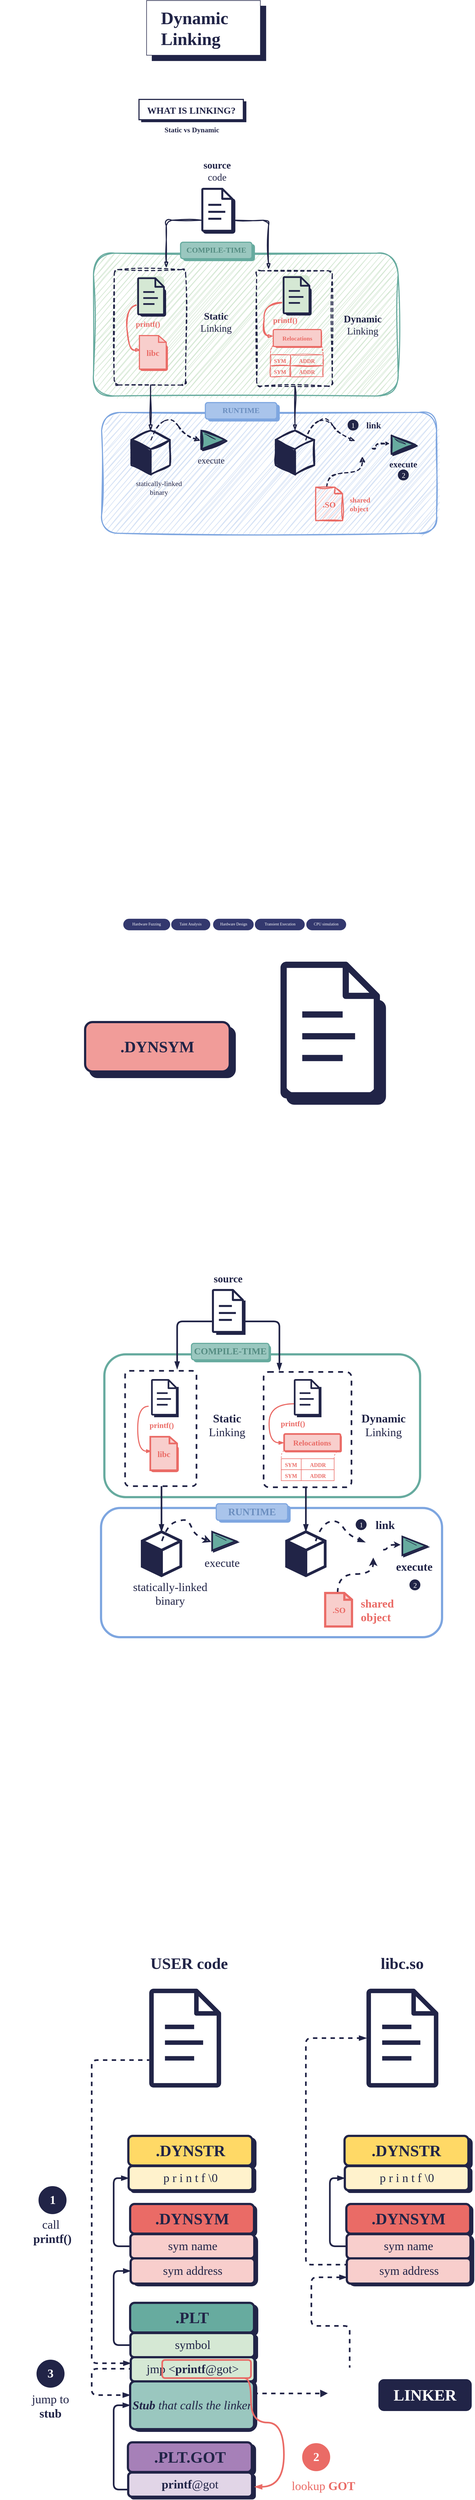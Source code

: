 <mxfile version="24.2.2" type="device">
  <diagram name="Pagina-1" id="NCuKuuWLwefkpBB0TzDP">
    <mxGraphModel dx="1748" dy="-1832" grid="1" gridSize="10" guides="1" tooltips="1" connect="1" arrows="1" fold="1" page="1" pageScale="1" pageWidth="827" pageHeight="1169" math="0" shadow="0">
      <root>
        <mxCell id="0" />
        <mxCell id="1" parent="0" />
        <mxCell id="JNIlL0vriRVIsymG3W3N-17" value="&lt;b style=&quot;font-size: 29px;&quot;&gt;.DYNSYM&lt;/b&gt;" style="rounded=1;whiteSpace=wrap;html=1;fontSize=29;fontFamily=JetBrains Mono;fillColor=#212447;strokeColor=#212447;fontStyle=0;fontSource=https%3A%2F%2Ffonts.googleapis.com%2Fcss%3Ffamily%3DJetBrains%2BMono;fontColor=#212447;verticalAlign=middle;strokeWidth=4;arcSize=14;" parent="1" vertex="1">
          <mxGeometry x="165.769" y="6426" width="225.581" height="54.0" as="geometry" />
        </mxCell>
        <mxCell id="JNIlL0vriRVIsymG3W3N-79" style="edgeStyle=orthogonalEdgeStyle;rounded=0;orthogonalLoop=1;jettySize=auto;html=1;exitX=1;exitY=0.25;exitDx=0;exitDy=0;strokeColor=#212447;strokeWidth=3;endArrow=block;endFill=1;flowAnimation=1;" parent="1" source="JNIlL0vriRVIsymG3W3N-49" edge="1">
          <mxGeometry relative="1" as="geometry">
            <mxPoint x="522" y="6766.714" as="targetPoint" />
            <Array as="points">
              <mxPoint x="392" y="6767" />
              <mxPoint x="512" y="6767" />
            </Array>
          </mxGeometry>
        </mxCell>
        <mxCell id="JNIlL0vriRVIsymG3W3N-49" value="&lt;b style=&quot;font-size: 29px;&quot;&gt;.DYNSYM&lt;/b&gt;" style="rounded=1;whiteSpace=wrap;html=1;fontSize=29;fontFamily=JetBrains Mono;fillColor=#212447;strokeColor=#212447;fontStyle=0;fontSource=https%3A%2F%2Ffonts.googleapis.com%2Fcss%3Ffamily%3DJetBrains%2BMono;fontColor=#212447;verticalAlign=middle;strokeWidth=4;arcSize=15;" parent="1" vertex="1">
          <mxGeometry x="166.16" y="6743" width="225.34" height="92" as="geometry" />
        </mxCell>
        <mxCell id="3w5NUBfqlDpnWHionApR-316" value="" style="whiteSpace=wrap;html=1;strokeColor=#7EA6E0;fillColor=#D4E1F5;strokeWidth=2;rounded=1;sketch=1;curveFitting=1;jiggle=2;" parent="1" vertex="1">
          <mxGeometry x="110" y="3160" width="610" height="220" as="geometry" />
        </mxCell>
        <mxCell id="3w5NUBfqlDpnWHionApR-163" value="" style="whiteSpace=wrap;html=1;strokeColor=#67AB9F;fillColor=#D5E8D4;strokeWidth=2;rounded=1;sketch=1;curveFitting=1;jiggle=2;" parent="1" vertex="1">
          <mxGeometry x="95.25" y="2870" width="554.75" height="260" as="geometry" />
        </mxCell>
        <mxCell id="3w5NUBfqlDpnWHionApR-283" value="" style="html=1;verticalLabelPosition=bottom;align=center;labelBackgroundColor=#ffffff;verticalAlign=top;strokeWidth=3;strokeColor=#212447;shadow=0;dashed=0;shape=mxgraph.ios7.icons.play;fillColor=none;sketch=1;curveFitting=1;jiggle=2;" parent="1" vertex="1">
          <mxGeometry x="294.48" y="3195" width="43.24" height="34" as="geometry" />
        </mxCell>
        <mxCell id="3w5NUBfqlDpnWHionApR-205" value="" style="rounded=1;whiteSpace=wrap;html=1;fillColor=none;dashed=1;strokeWidth=2;strokeColor=#212447;arcSize=6;sketch=1;curveFitting=1;jiggle=2;" parent="1" vertex="1">
          <mxGeometry x="392.44" y="2902" width="137.56" height="210" as="geometry" />
        </mxCell>
        <mxCell id="3w5NUBfqlDpnWHionApR-182" value="" style="rounded=1;whiteSpace=wrap;html=1;fontSize=11;fontFamily=JetBrains Mono;fillColor=#67AB9F;strokeColor=#67AB9F;fontStyle=0;fontSource=https%3A%2F%2Ffonts.googleapis.com%2Fcss%3Ffamily%3DJetBrains%2BMono;fontColor=#212447;verticalAlign=middle;" parent="1" vertex="1">
          <mxGeometry x="258.8" y="2854" width="130" height="30" as="geometry" />
        </mxCell>
        <mxCell id="3w5NUBfqlDpnWHionApR-172" value="" style="whiteSpace=wrap;html=1;strokeColor=#212447;fillColor=#212447;rounded=1;arcSize=8;" parent="1" vertex="1">
          <mxGeometry x="295.02" y="2771" width="58.08" height="63" as="geometry" />
        </mxCell>
        <mxCell id="3w5NUBfqlDpnWHionApR-170" value="" style="rounded=0;whiteSpace=wrap;html=1;strokeColor=none;" parent="1" vertex="1">
          <mxGeometry x="291.48" y="2750" width="54.62" height="80" as="geometry" />
        </mxCell>
        <mxCell id="3w5NUBfqlDpnWHionApR-2" value="" style="whiteSpace=wrap;html=1;strokeColor=#212447;fillColor=#212447;" parent="1" vertex="1">
          <mxGeometry x="201.92" y="2420" width="207.24" height="99.58" as="geometry" />
        </mxCell>
        <mxCell id="3w5NUBfqlDpnWHionApR-92" value="" style="whiteSpace=wrap;html=1;strokeColor=#212447;" parent="1" vertex="1">
          <mxGeometry x="191.92" y="2410" width="207.24" height="99.58" as="geometry" />
        </mxCell>
        <mxCell id="3w5NUBfqlDpnWHionApR-93" value="&lt;font style=&quot;font-size: 32px;&quot; face=&quot;JetBrains Mono&quot;&gt;Dynamic&lt;br&gt;&lt;/font&gt;&lt;div&gt;&lt;font style=&quot;font-size: 32px;&quot; face=&quot;JetBrains Mono&quot;&gt;Linking&lt;/font&gt;&lt;/div&gt;" style="text;whiteSpace=wrap;html=1;align=left;fontSize=32;fontStyle=1;fontColor=#212447;strokeColor=none;rounded=1;strokeWidth=2;" parent="1" vertex="1">
          <mxGeometry x="216.33" y="2415.69" width="199.1" height="29.2" as="geometry" />
        </mxCell>
        <mxCell id="3w5NUBfqlDpnWHionApR-103" value="" style="whiteSpace=wrap;html=1;strokeColor=#212447;fillColor=#212447;" parent="1" vertex="1">
          <mxGeometry x="182.58" y="2594" width="190.54" height="37" as="geometry" />
        </mxCell>
        <mxCell id="3w5NUBfqlDpnWHionApR-161" value="" style="whiteSpace=wrap;html=1;strokeColor=#212447;strokeWidth=2;" parent="1" vertex="1">
          <mxGeometry x="178.12" y="2590" width="190" height="37" as="geometry" />
        </mxCell>
        <mxCell id="3w5NUBfqlDpnWHionApR-162" value="&lt;font style=&quot;font-size: 17px;&quot; face=&quot;JetBrains Mono&quot;&gt;WHAT IS LINKING?&lt;/font&gt;" style="text;whiteSpace=wrap;html=1;align=center;fontSize=17;fontStyle=1;fontColor=#212447;strokeColor=none;rounded=1;strokeWidth=4;" parent="1" vertex="1">
          <mxGeometry x="181.85" y="2593.9" width="182.54" height="29.2" as="geometry" />
        </mxCell>
        <mxCell id="3w5NUBfqlDpnWHionApR-164" value="&lt;font style=&quot;font-size: 7px;&quot; color=&quot;#ffffff&quot;&gt;Hardware Fuzzing&lt;/font&gt;" style="rounded=1;whiteSpace=wrap;html=1;fontSize=7;fontFamily=JetBrains Mono;fillColor=#33386E;strokeColor=#33386E;fontStyle=0;fontSource=https%3A%2F%2Ffonts.googleapis.com%2Fcss%3Ffamily%3DJetBrains%2BMono;fontColor=#212447;verticalAlign=middle;arcSize=50;" parent="1" vertex="1">
          <mxGeometry x="150.01" y="4082.38" width="84.43" height="20" as="geometry" />
        </mxCell>
        <mxCell id="3w5NUBfqlDpnWHionApR-165" value="&lt;font style=&quot;font-size: 7px;&quot; color=&quot;#ffffff&quot;&gt;Taint Analysis&lt;/font&gt;" style="rounded=1;whiteSpace=wrap;html=1;fontSize=7;fontFamily=JetBrains Mono;fillColor=#33386E;strokeColor=#33386E;fontStyle=0;fontSource=https%3A%2F%2Ffonts.googleapis.com%2Fcss%3Ffamily%3DJetBrains%2BMono;fontColor=#212447;verticalAlign=middle;arcSize=50;" parent="1" vertex="1">
          <mxGeometry x="237.31" y="4082.38" width="70.13" height="20" as="geometry" />
        </mxCell>
        <mxCell id="3w5NUBfqlDpnWHionApR-166" value="&lt;font color=&quot;#ffffff&quot;&gt;Hardware Design&lt;/font&gt;" style="rounded=1;whiteSpace=wrap;html=1;fontSize=7;fontFamily=JetBrains Mono;fillColor=#33386E;strokeColor=#33386E;fontStyle=0;fontSource=https%3A%2F%2Ffonts.googleapis.com%2Fcss%3Ffamily%3DJetBrains%2BMono;fontColor=#212447;verticalAlign=middle;arcSize=50;" parent="1" vertex="1">
          <mxGeometry x="313.54" y="4082.38" width="72.93" height="20" as="geometry" />
        </mxCell>
        <mxCell id="3w5NUBfqlDpnWHionApR-167" value="&lt;font color=&quot;#ffffff&quot;&gt;Transient Execution&lt;/font&gt;" style="rounded=1;whiteSpace=wrap;html=1;fontSize=7;fontFamily=JetBrains Mono;fillColor=#33386E;strokeColor=#33386E;fontStyle=0;fontSource=https%3A%2F%2Ffonts.googleapis.com%2Fcss%3Ffamily%3DJetBrains%2BMono;fontColor=#212447;verticalAlign=middle;arcSize=50;" parent="1" vertex="1">
          <mxGeometry x="389.6" y="4082.38" width="89.84" height="20" as="geometry" />
        </mxCell>
        <mxCell id="3w5NUBfqlDpnWHionApR-168" value="&lt;font color=&quot;#ffffff&quot;&gt;CPU simulation&lt;/font&gt;" style="rounded=1;whiteSpace=wrap;html=1;fontSize=7;fontFamily=JetBrains Mono;fillColor=#33386E;strokeColor=#33386E;fontStyle=0;fontSource=https%3A%2F%2Ffonts.googleapis.com%2Fcss%3Ffamily%3DJetBrains%2BMono;fontColor=#212447;verticalAlign=middle;arcSize=50;" parent="1" vertex="1">
          <mxGeometry x="483.27" y="4082.38" width="71.6" height="20" as="geometry" />
        </mxCell>
        <mxCell id="3w5NUBfqlDpnWHionApR-179" style="edgeStyle=orthogonalEdgeStyle;rounded=1;orthogonalLoop=1;jettySize=auto;html=1;strokeColor=#212447;curved=0;endArrow=blockThin;endFill=1;strokeWidth=2;entryX=0.837;entryY=-0.016;entryDx=0;entryDy=0;entryPerimeter=0;sketch=1;curveFitting=1;jiggle=2;" parent="1" source="3w5NUBfqlDpnWHionApR-169" edge="1">
          <mxGeometry relative="1" as="geometry">
            <mxPoint x="227.81" y="2896.64" as="targetPoint" />
            <Array as="points">
              <mxPoint x="228" y="2810" />
            </Array>
          </mxGeometry>
        </mxCell>
        <mxCell id="3w5NUBfqlDpnWHionApR-180" style="edgeStyle=orthogonalEdgeStyle;rounded=1;orthogonalLoop=1;jettySize=auto;html=1;strokeColor=#212447;curved=0;endArrow=blockThin;endFill=1;strokeWidth=2;entryX=0.135;entryY=-0.003;entryDx=0;entryDy=0;entryPerimeter=0;sketch=1;curveFitting=1;jiggle=2;" parent="1" source="3w5NUBfqlDpnWHionApR-169" edge="1">
          <mxGeometry relative="1" as="geometry">
            <mxPoint x="413.036" y="2899.37" as="targetPoint" />
            <Array as="points">
              <mxPoint x="414" y="2810" />
              <mxPoint x="414" y="2899" />
            </Array>
          </mxGeometry>
        </mxCell>
        <mxCell id="3w5NUBfqlDpnWHionApR-169" value="" style="sketch=0;outlineConnect=0;fontColor=#FF3333;gradientColor=none;fillColor=#212447;strokeColor=none;dashed=0;verticalLabelPosition=bottom;verticalAlign=top;align=center;html=1;fontSize=12;fontStyle=1;aspect=fixed;pointerEvents=1;shape=mxgraph.aws4.document;fontFamily=JetBrains Mono;fontSource=https%3A%2F%2Ffonts.googleapis.com%2Fcss%3Ffamily%3DJetBrains%2BMono;labelBackgroundColor=default;strokeWidth=1;" parent="1" vertex="1">
          <mxGeometry x="291.48" y="2751" width="58.48" height="80" as="geometry" />
        </mxCell>
        <mxCell id="3w5NUBfqlDpnWHionApR-181" value="&lt;b&gt;&lt;font style=&quot;font-size: 14px;&quot; color=&quot;#558c82&quot;&gt;COMPILE-TIME&lt;/font&gt;&lt;/b&gt;" style="rounded=1;whiteSpace=wrap;html=1;fontSize=11;fontFamily=JetBrains Mono;fillColor=#9AC7BF;strokeColor=#67AB9F;fontStyle=0;fontSource=https%3A%2F%2Ffonts.googleapis.com%2Fcss%3Ffamily%3DJetBrains%2BMono;fontColor=#212447;verticalAlign=middle;strokeWidth=2;" parent="1" vertex="1">
          <mxGeometry x="253.8" y="2850" width="130" height="30" as="geometry" />
        </mxCell>
        <mxCell id="3w5NUBfqlDpnWHionApR-183" value="&lt;font style=&quot;font-size: 13px;&quot; face=&quot;JetBrains Mono&quot;&gt;Static vs Dynamic&lt;/font&gt;" style="text;whiteSpace=wrap;html=1;align=center;fontSize=13;fontStyle=1;fontColor=#212447;strokeColor=none;rounded=1;strokeWidth=2;" parent="1" vertex="1">
          <mxGeometry x="182.58" y="2631" width="182.54" height="29.2" as="geometry" />
        </mxCell>
        <mxCell id="3w5NUBfqlDpnWHionApR-188" value="" style="whiteSpace=wrap;html=1;strokeColor=#EA6B66;fillColor=#EA6B66;rounded=1;arcSize=8;" parent="1" vertex="1">
          <mxGeometry x="426.56" y="3012" width="84.44" height="30" as="geometry" />
        </mxCell>
        <mxCell id="3w5NUBfqlDpnWHionApR-190" style="edgeStyle=orthogonalEdgeStyle;rounded=0;orthogonalLoop=1;jettySize=auto;html=1;entryX=-0.01;entryY=0.371;entryDx=0;entryDy=0;entryPerimeter=0;curved=1;endSize=5;endArrow=blockThin;endFill=1;strokeColor=#EA6B66;strokeWidth=2;exitX=-0.007;exitY=0.695;exitDx=0;exitDy=0;exitPerimeter=0;sketch=1;curveFitting=1;jiggle=2;flowAnimation=0;" parent="1" edge="1">
          <mxGeometry relative="1" as="geometry">
            <mxPoint x="440.548" y="2959.955" as="sourcePoint" />
            <Array as="points">
              <mxPoint x="406" y="2960" />
              <mxPoint x="406" y="3021" />
              <mxPoint x="423" y="3021" />
            </Array>
            <mxPoint x="422.556" y="3020.501" as="targetPoint" />
          </mxGeometry>
        </mxCell>
        <mxCell id="3w5NUBfqlDpnWHionApR-320" style="edgeStyle=orthogonalEdgeStyle;rounded=0;orthogonalLoop=1;jettySize=auto;html=1;exitX=0;exitY=1;exitDx=0;exitDy=0;entryX=0;entryY=0;entryDx=0;entryDy=0;endArrow=none;endFill=0;curved=1;strokeColor=#EA6B66;strokeWidth=1;dashed=1;sketch=1;curveFitting=1;jiggle=2;" parent="1" source="3w5NUBfqlDpnWHionApR-191" target="3w5NUBfqlDpnWHionApR-194" edge="1">
          <mxGeometry relative="1" as="geometry" />
        </mxCell>
        <mxCell id="3w5NUBfqlDpnWHionApR-321" style="edgeStyle=orthogonalEdgeStyle;rounded=0;orthogonalLoop=1;jettySize=auto;html=1;exitX=1;exitY=1;exitDx=0;exitDy=0;entryX=1;entryY=0;entryDx=0;entryDy=0;endArrow=none;endFill=0;curved=1;strokeColor=#EA6B66;strokeWidth=1;dashed=1;sketch=1;curveFitting=1;jiggle=2;" parent="1" source="3w5NUBfqlDpnWHionApR-191" target="3w5NUBfqlDpnWHionApR-195" edge="1">
          <mxGeometry relative="1" as="geometry" />
        </mxCell>
        <mxCell id="3w5NUBfqlDpnWHionApR-191" value="&lt;font face=&quot;JetBrains Mono&quot; color=&quot;#ea6b66&quot; style=&quot;font-size: 11px;&quot;&gt;&lt;b style=&quot;font-size: 11px;&quot;&gt;Relocations&lt;/b&gt;&lt;/font&gt;" style="whiteSpace=wrap;html=1;strokeColor=#EA6B66;fillColor=#F8CECC;rounded=1;arcSize=8;strokeWidth=2;fontSize=11;" parent="1" vertex="1">
          <mxGeometry x="422.6" y="3009" width="87.4" height="31" as="geometry" />
        </mxCell>
        <mxCell id="3w5NUBfqlDpnWHionApR-194" value="&lt;font size=&quot;1&quot; face=&quot;JetBrains Mono&quot; color=&quot;#ea6b66&quot; style=&quot;&quot;&gt;&lt;b style=&quot;&quot;&gt;SYM&lt;/b&gt;&lt;/font&gt;" style="whiteSpace=wrap;html=1;strokeColor=#EA6B66;fillColor=none;rounded=0;arcSize=8;strokeWidth=1;fontSize=13;sketch=1;curveFitting=1;jiggle=2;" parent="1" vertex="1">
          <mxGeometry x="417.37" y="3055" width="36.32" height="20" as="geometry" />
        </mxCell>
        <mxCell id="3w5NUBfqlDpnWHionApR-195" value="&lt;font size=&quot;1&quot; face=&quot;JetBrains Mono&quot; color=&quot;#ea6b66&quot; style=&quot;&quot;&gt;&lt;b style=&quot;&quot;&gt;ADDR&lt;/b&gt;&lt;/font&gt;" style="whiteSpace=wrap;html=1;strokeColor=#EA6B66;fillColor=none;rounded=0;arcSize=8;strokeWidth=1;fontSize=13;sketch=1;curveFitting=1;jiggle=2;" parent="1" vertex="1">
          <mxGeometry x="453.69" y="3055" width="60" height="20" as="geometry" />
        </mxCell>
        <mxCell id="3w5NUBfqlDpnWHionApR-196" value="&lt;font size=&quot;1&quot; face=&quot;JetBrains Mono&quot; color=&quot;#ea6b66&quot; style=&quot;&quot;&gt;&lt;b style=&quot;&quot;&gt;SYM&lt;/b&gt;&lt;/font&gt;" style="whiteSpace=wrap;html=1;strokeColor=#EA6B66;fillColor=none;rounded=0;arcSize=8;strokeWidth=1;fontSize=13;sketch=1;curveFitting=1;jiggle=2;" parent="1" vertex="1">
          <mxGeometry x="417.37" y="3075" width="36.32" height="20" as="geometry" />
        </mxCell>
        <mxCell id="3w5NUBfqlDpnWHionApR-197" value="&lt;font size=&quot;1&quot; face=&quot;JetBrains Mono&quot; color=&quot;#ea6b66&quot; style=&quot;&quot;&gt;&lt;b style=&quot;&quot;&gt;ADDR&lt;/b&gt;&lt;/font&gt;" style="whiteSpace=wrap;html=1;strokeColor=#EA6B66;fillColor=none;rounded=0;arcSize=8;strokeWidth=1;fontSize=13;sketch=1;curveFitting=1;jiggle=2;" parent="1" vertex="1">
          <mxGeometry x="453.69" y="3075" width="60" height="20" as="geometry" />
        </mxCell>
        <mxCell id="3w5NUBfqlDpnWHionApR-199" value="" style="whiteSpace=wrap;html=1;strokeColor=#212447;fillColor=#212447;rounded=1;arcSize=8;" parent="1" vertex="1">
          <mxGeometry x="445.31" y="2934" width="46.65" height="49" as="geometry" />
        </mxCell>
        <mxCell id="3w5NUBfqlDpnWHionApR-200" value="" style="rounded=1;whiteSpace=wrap;html=1;strokeColor=none;fillColor=#D5E8D4;" parent="1" vertex="1">
          <mxGeometry x="438.77" y="2910" width="50.19" height="70" as="geometry" />
        </mxCell>
        <mxCell id="3w5NUBfqlDpnWHionApR-201" value="" style="sketch=0;outlineConnect=0;fontColor=#FF3333;gradientColor=none;fillColor=#212447;strokeColor=none;dashed=0;verticalLabelPosition=bottom;verticalAlign=top;align=center;html=1;fontSize=12;fontStyle=1;aspect=fixed;pointerEvents=1;shape=mxgraph.aws4.document;fontFamily=JetBrains Mono;fontSource=https%3A%2F%2Ffonts.googleapis.com%2Fcss%3Ffamily%3DJetBrains%2BMono;labelBackgroundColor=default;strokeWidth=1;" parent="1" vertex="1">
          <mxGeometry x="439.77" y="2912" width="50.44" height="69" as="geometry" />
        </mxCell>
        <mxCell id="3w5NUBfqlDpnWHionApR-203" value="&lt;b&gt;Dynamic&lt;/b&gt;&lt;div&gt;Linking&lt;/div&gt;" style="text;whiteSpace=wrap;html=1;align=center;fontSize=18;fontStyle=0;fontColor=#212447;strokeColor=none;rounded=1;strokeWidth=2;fontFamily=JetBrains Mono;" parent="1" vertex="1">
          <mxGeometry x="535.89" y="2973" width="99" height="44" as="geometry" />
        </mxCell>
        <mxCell id="3w5NUBfqlDpnWHionApR-206" value="" style="rounded=1;whiteSpace=wrap;html=1;fillColor=none;dashed=1;strokeWidth=2;strokeColor=#212447;arcSize=6;sketch=1;curveFitting=1;jiggle=2;" parent="1" vertex="1">
          <mxGeometry x="133" y="2900" width="130" height="210" as="geometry" />
        </mxCell>
        <mxCell id="3w5NUBfqlDpnWHionApR-207" style="edgeStyle=orthogonalEdgeStyle;rounded=0;orthogonalLoop=1;jettySize=auto;html=1;entryX=0.009;entryY=0.369;entryDx=0;entryDy=0;entryPerimeter=0;curved=1;endSize=5;endArrow=blockThin;endFill=1;strokeColor=#EA6B66;strokeWidth=2;exitX=0;exitY=0.75;exitDx=0;exitDy=0;flowAnimation=0;sketch=1;curveFitting=1;jiggle=2;" parent="1" edge="1">
          <mxGeometry relative="1" as="geometry">
            <mxPoint x="175.81" y="2964.5" as="sourcePoint" />
            <mxPoint x="181.3" y="3046.295" as="targetPoint" />
            <Array as="points">
              <mxPoint x="156" y="2965" />
              <mxPoint x="156" y="3046" />
            </Array>
          </mxGeometry>
        </mxCell>
        <mxCell id="3w5NUBfqlDpnWHionApR-208" value="" style="whiteSpace=wrap;html=1;strokeColor=#EA6B66;fillColor=#EA6B66;rounded=1;arcSize=8;" parent="1" vertex="1">
          <mxGeometry x="180.29" y="3038" width="50" height="46" as="geometry" />
        </mxCell>
        <mxCell id="3w5NUBfqlDpnWHionApR-209" value="" style="whiteSpace=wrap;html=1;strokeColor=#212447;fillColor=#212447;rounded=1;arcSize=8;" parent="1" vertex="1">
          <mxGeometry x="180.35" y="2936" width="46.65" height="49" as="geometry" />
        </mxCell>
        <mxCell id="3w5NUBfqlDpnWHionApR-210" value="" style="rounded=1;whiteSpace=wrap;html=1;strokeColor=none;fillColor=#D5E8D4;" parent="1" vertex="1">
          <mxGeometry x="173.81" y="2912" width="50.19" height="70" as="geometry" />
        </mxCell>
        <mxCell id="3w5NUBfqlDpnWHionApR-211" value="" style="outlineConnect=0;fontColor=#FF3333;gradientColor=none;fillColor=#212447;strokeColor=none;dashed=0;verticalLabelPosition=bottom;verticalAlign=top;align=center;html=1;fontSize=12;fontStyle=1;aspect=fixed;pointerEvents=1;shape=mxgraph.aws4.document;fontFamily=JetBrains Mono;fontSource=https%3A%2F%2Ffonts.googleapis.com%2Fcss%3Ffamily%3DJetBrains%2BMono;labelBackgroundColor=default;strokeWidth=1;" parent="1" vertex="1">
          <mxGeometry x="174.81" y="2914" width="50.44" height="69" as="geometry" />
        </mxCell>
        <mxCell id="3w5NUBfqlDpnWHionApR-212" value="&lt;font color=&quot;#ea6b66&quot; style=&quot;font-size: 15px;&quot;&gt;libc&lt;/font&gt;" style="html=1;verticalLabelPosition=middle;align=center;labelBackgroundColor=none;verticalAlign=middle;strokeWidth=2;strokeColor=#EA6B66;shadow=0;dashed=0;shape=mxgraph.ios7.icons.document;textShadow=0;fillColor=#F8CECC;labelPosition=center;fontFamily=JetBrains Mono;fontStyle=1;fontSize=15;" parent="1" vertex="1">
          <mxGeometry x="178.86" y="3020" width="48.86" height="61" as="geometry" />
        </mxCell>
        <mxCell id="3w5NUBfqlDpnWHionApR-213" value="&lt;b&gt;Static&lt;/b&gt;&lt;div&gt;Linking&lt;/div&gt;" style="text;whiteSpace=wrap;html=1;align=center;fontSize=18;fontStyle=0;fontColor=#212447;strokeColor=none;rounded=1;strokeWidth=2;fontFamily=JetBrains Mono;" parent="1" vertex="1">
          <mxGeometry x="269.3" y="2968" width="99" height="44" as="geometry" />
        </mxCell>
        <mxCell id="3w5NUBfqlDpnWHionApR-271" value="" style="html=1;whiteSpace=wrap;shape=isoCube2;backgroundOutline=1;isoAngle=15;strokeColor=#212447;strokeWidth=3;shadow=0;textShadow=0;fillColor=none;sketch=1;curveFitting=1;jiggle=2;" parent="1" vertex="1">
          <mxGeometry x="164.16" y="3193" width="70.26" height="80" as="geometry" />
        </mxCell>
        <mxCell id="3w5NUBfqlDpnWHionApR-272" value="" style="html=1;whiteSpace=wrap;shape=isoCube2;backgroundOutline=1;isoAngle=15;strokeColor=#212447;strokeWidth=3;shadow=0;textShadow=0;fillColor=none;sketch=1;curveFitting=1;jiggle=2;" parent="1" vertex="1">
          <mxGeometry x="427.09" y="3193" width="70.26" height="80" as="geometry" />
        </mxCell>
        <mxCell id="3w5NUBfqlDpnWHionApR-273" style="edgeStyle=orthogonalEdgeStyle;rounded=0;orthogonalLoop=1;jettySize=auto;html=1;entryX=0.5;entryY=0;entryDx=0;entryDy=0;entryPerimeter=0;strokeWidth=2;strokeColor=#212447;endArrow=blockThin;endFill=1;sketch=1;curveFitting=1;jiggle=2;" parent="1" source="3w5NUBfqlDpnWHionApR-206" target="3w5NUBfqlDpnWHionApR-271" edge="1">
          <mxGeometry relative="1" as="geometry">
            <Array as="points">
              <mxPoint x="200" y="3110" />
              <mxPoint x="200" y="3110" />
            </Array>
          </mxGeometry>
        </mxCell>
        <mxCell id="3w5NUBfqlDpnWHionApR-274" style="edgeStyle=orthogonalEdgeStyle;rounded=0;orthogonalLoop=1;jettySize=auto;html=1;entryX=0.5;entryY=0;entryDx=0;entryDy=0;entryPerimeter=0;strokeWidth=2;strokeColor=#212447;endArrow=blockThin;endFill=1;sketch=1;curveFitting=1;jiggle=2;" parent="1" source="3w5NUBfqlDpnWHionApR-205" target="3w5NUBfqlDpnWHionApR-272" edge="1">
          <mxGeometry relative="1" as="geometry">
            <Array as="points">
              <mxPoint x="460" y="3110" />
              <mxPoint x="460" y="3110" />
            </Array>
          </mxGeometry>
        </mxCell>
        <mxCell id="3w5NUBfqlDpnWHionApR-275" value="" style="rounded=1;whiteSpace=wrap;html=1;fontSize=11;fontFamily=JetBrains Mono;fillColor=#7EA6E0;strokeColor=#7EA6E0;fontStyle=0;fontSource=https%3A%2F%2Ffonts.googleapis.com%2Fcss%3Ffamily%3DJetBrains%2BMono;fontColor=#212447;verticalAlign=middle;" parent="1" vertex="1">
          <mxGeometry x="303.96" y="3146.06" width="130" height="30" as="geometry" />
        </mxCell>
        <mxCell id="3w5NUBfqlDpnWHionApR-276" value="&lt;b&gt;&lt;font color=&quot;#6b8ebf&quot; style=&quot;font-size: 14px;&quot;&gt;RUNTIME&lt;/font&gt;&lt;/b&gt;" style="rounded=1;whiteSpace=wrap;html=1;fontSize=11;fontFamily=JetBrains Mono;fillColor=#A9C4EB;strokeColor=#7EA6E0;fontStyle=0;fontSource=https%3A%2F%2Ffonts.googleapis.com%2Fcss%3Ffamily%3DJetBrains%2BMono;fontColor=#212447;verticalAlign=middle;strokeWidth=2;" parent="1" vertex="1">
          <mxGeometry x="298.96" y="3142.06" width="130" height="30" as="geometry" />
        </mxCell>
        <mxCell id="3w5NUBfqlDpnWHionApR-277" value="" style="html=1;verticalLabelPosition=bottom;align=center;labelBackgroundColor=#ffffff;verticalAlign=top;strokeWidth=3;strokeColor=none;shadow=0;dashed=0;shape=mxgraph.ios7.icons.play;fillColor=#67AB9F;" parent="1" vertex="1">
          <mxGeometry x="292.75" y="3193" width="43.24" height="34" as="geometry" />
        </mxCell>
        <mxCell id="3w5NUBfqlDpnWHionApR-279" value="" style="endArrow=none;html=1;rounded=0;sketch=1;curveFitting=1;jiggle=2;strokeColor=#212447;" parent="1" edge="1">
          <mxGeometry width="50" height="50" relative="1" as="geometry">
            <mxPoint x="297.47" y="3199" as="sourcePoint" />
            <mxPoint x="317.47" y="3209" as="targetPoint" />
          </mxGeometry>
        </mxCell>
        <mxCell id="3w5NUBfqlDpnWHionApR-282" value="" style="html=1;verticalLabelPosition=bottom;align=center;labelBackgroundColor=#ffffff;verticalAlign=top;strokeWidth=3;strokeColor=#212447;shadow=0;dashed=0;shape=mxgraph.ios7.icons.play;fillColor=none;sketch=1;curveFitting=1;jiggle=2;" parent="1" vertex="1">
          <mxGeometry x="291.48" y="3193" width="43.24" height="34" as="geometry" />
        </mxCell>
        <mxCell id="3w5NUBfqlDpnWHionApR-288" value="" style="endArrow=classic;html=1;rounded=0;exitX=0.51;exitY=0.212;exitDx=0;exitDy=0;exitPerimeter=0;entryX=-0.036;entryY=0.545;entryDx=0;entryDy=0;entryPerimeter=0;curved=1;strokeWidth=2;strokeColor=#212447;dashed=1;sketch=1;curveFitting=1;jiggle=2;endFill=0;" parent="1" source="3w5NUBfqlDpnWHionApR-271" target="3w5NUBfqlDpnWHionApR-282" edge="1">
          <mxGeometry width="50" height="50" relative="1" as="geometry">
            <mxPoint x="310" y="3280" as="sourcePoint" />
            <mxPoint x="360" y="3230" as="targetPoint" />
            <Array as="points">
              <mxPoint x="210" y="3180" />
              <mxPoint x="240" y="3170" />
              <mxPoint x="260" y="3200" />
            </Array>
          </mxGeometry>
        </mxCell>
        <mxCell id="3w5NUBfqlDpnWHionApR-289" value="" style="endArrow=blockThin;html=1;rounded=0;exitX=0.51;exitY=0.212;exitDx=0;exitDy=0;exitPerimeter=0;entryX=-0.036;entryY=0.545;entryDx=0;entryDy=0;entryPerimeter=0;curved=1;strokeWidth=2;strokeColor=#212447;dashed=1;sketch=1;curveFitting=1;jiggle=2;endFill=1;" parent="1" edge="1">
          <mxGeometry width="50" height="50" relative="1" as="geometry">
            <mxPoint x="482.03" y="3210" as="sourcePoint" />
            <mxPoint x="572.03" y="3212" as="targetPoint" />
            <Array as="points">
              <mxPoint x="492.03" y="3180" />
              <mxPoint x="522.03" y="3170" />
              <mxPoint x="542.03" y="3200" />
            </Array>
          </mxGeometry>
        </mxCell>
        <mxCell id="3w5NUBfqlDpnWHionApR-290" value="" style="html=1;whiteSpace=wrap;aspect=fixed;shape=isoRectangle;rotation=60;strokeWidth=4;fillColor=#212447;strokeColor=#212447;" parent="1" vertex="1">
          <mxGeometry x="147.19" y="3221" width="69.26" height="41.56" as="geometry" />
        </mxCell>
        <mxCell id="3w5NUBfqlDpnWHionApR-291" value="" style="html=1;whiteSpace=wrap;aspect=fixed;shape=isoRectangle;rotation=60;strokeWidth=4;fillColor=#212447;strokeColor=#212447;" parent="1" vertex="1">
          <mxGeometry x="410.16" y="3221" width="69.26" height="41.56" as="geometry" />
        </mxCell>
        <mxCell id="3w5NUBfqlDpnWHionApR-292" value="execute" style="text;whiteSpace=wrap;html=1;align=center;fontSize=16;fontStyle=0;fontColor=#212447;strokeColor=none;rounded=1;strokeWidth=2;fontFamily=JetBrains Mono;" parent="1" vertex="1">
          <mxGeometry x="260.26" y="3231" width="99" height="44" as="geometry" />
        </mxCell>
        <mxCell id="3w5NUBfqlDpnWHionApR-310" style="edgeStyle=orthogonalEdgeStyle;rounded=0;orthogonalLoop=1;jettySize=auto;html=1;entryX=0.5;entryY=0.755;entryDx=0;entryDy=0;sketch=1;curveFitting=1;jiggle=2;dashed=1;strokeWidth=2;strokeColor=#212447;curved=1;entryPerimeter=0;" parent="1" source="3w5NUBfqlDpnWHionApR-296" edge="1">
          <mxGeometry relative="1" as="geometry">
            <mxPoint x="584.9" y="3240.02" as="targetPoint" />
            <Array as="points">
              <mxPoint x="520" y="3270" />
              <mxPoint x="585" y="3270" />
            </Array>
          </mxGeometry>
        </mxCell>
        <mxCell id="3w5NUBfqlDpnWHionApR-296" value="&lt;font color=&quot;#ea6b66&quot; style=&quot;font-size: 15px;&quot;&gt;.SO&lt;/font&gt;" style="html=1;verticalLabelPosition=middle;align=center;labelBackgroundColor=none;verticalAlign=middle;strokeWidth=2;strokeColor=#EA6B66;shadow=0;dashed=0;shape=mxgraph.ios7.icons.document;textShadow=0;fillColor=#F8CECC;labelPosition=center;fontFamily=JetBrains Mono;fontStyle=1;fontSize=15;sketch=1;curveFitting=1;jiggle=2;" parent="1" vertex="1">
          <mxGeometry x="500" y="3296" width="48.86" height="61" as="geometry" />
        </mxCell>
        <mxCell id="3w5NUBfqlDpnWHionApR-298" value="" style="html=1;verticalLabelPosition=bottom;align=center;labelBackgroundColor=#ffffff;verticalAlign=top;strokeWidth=3;strokeColor=#212447;shadow=0;dashed=0;shape=mxgraph.ios7.icons.play;fillColor=none;sketch=1;curveFitting=1;jiggle=2;" parent="1" vertex="1">
          <mxGeometry x="640.88" y="3203.78" width="43.24" height="34" as="geometry" />
        </mxCell>
        <mxCell id="3w5NUBfqlDpnWHionApR-299" value="" style="html=1;verticalLabelPosition=bottom;align=center;labelBackgroundColor=#ffffff;verticalAlign=top;strokeWidth=3;strokeColor=none;shadow=0;dashed=0;shape=mxgraph.ios7.icons.play;fillColor=#67AB9F;" parent="1" vertex="1">
          <mxGeometry x="639.15" y="3201.78" width="43.24" height="34" as="geometry" />
        </mxCell>
        <mxCell id="3w5NUBfqlDpnWHionApR-300" value="" style="endArrow=none;html=1;rounded=0;sketch=1;curveFitting=1;jiggle=2;strokeColor=#212447;" parent="1" edge="1">
          <mxGeometry width="50" height="50" relative="1" as="geometry">
            <mxPoint x="643.87" y="3207.78" as="sourcePoint" />
            <mxPoint x="663.87" y="3217.78" as="targetPoint" />
          </mxGeometry>
        </mxCell>
        <mxCell id="3w5NUBfqlDpnWHionApR-301" value="" style="html=1;verticalLabelPosition=bottom;align=center;labelBackgroundColor=#ffffff;verticalAlign=top;strokeWidth=3;strokeColor=#212447;shadow=0;dashed=0;shape=mxgraph.ios7.icons.play;fillColor=none;sketch=1;curveFitting=1;jiggle=2;" parent="1" vertex="1">
          <mxGeometry x="637.88" y="3201.78" width="43.24" height="34" as="geometry" />
        </mxCell>
        <mxCell id="3w5NUBfqlDpnWHionApR-302" value="execute" style="text;whiteSpace=wrap;html=1;align=center;fontSize=16;fontStyle=1;fontColor=#212447;strokeColor=none;rounded=1;strokeWidth=2;fontFamily=JetBrains Mono;" parent="1" vertex="1">
          <mxGeometry x="610" y="3237.78" width="99" height="44" as="geometry" />
        </mxCell>
        <mxCell id="3w5NUBfqlDpnWHionApR-309" value="link" style="text;whiteSpace=wrap;html=1;align=center;fontSize=16;fontStyle=1;fontColor=#212447;strokeColor=none;rounded=1;strokeWidth=2;fontFamily=JetBrains Mono;" parent="1" vertex="1">
          <mxGeometry x="575.89" y="3167" width="59" height="26" as="geometry" />
        </mxCell>
        <mxCell id="3w5NUBfqlDpnWHionApR-311" value="" style="shape=image;html=1;verticalAlign=top;verticalLabelPosition=bottom;labelBackgroundColor=#ffffff;imageAspect=0;aspect=fixed;image=https://cdn4.iconfinder.com/data/icons/internet-networking-and-communication-glyph-24/24/Chain_link_hyperlink_link_linkage_web-128.png;fontColor=#212447;" parent="1" vertex="1">
          <mxGeometry x="554.9" y="3201.78" width="48" height="48" as="geometry" />
        </mxCell>
        <mxCell id="3w5NUBfqlDpnWHionApR-313" style="edgeStyle=orthogonalEdgeStyle;rounded=0;orthogonalLoop=1;jettySize=auto;html=1;entryX=-0.072;entryY=0.439;entryDx=0;entryDy=0;entryPerimeter=0;curved=1;strokeWidth=2;dashed=1;sketch=1;curveFitting=1;jiggle=2;strokeColor=#212447;endSize=3;" parent="1" source="3w5NUBfqlDpnWHionApR-311" target="3w5NUBfqlDpnWHionApR-301" edge="1">
          <mxGeometry relative="1" as="geometry">
            <Array as="points">
              <mxPoint x="610" y="3226" />
              <mxPoint x="610" y="3217" />
            </Array>
          </mxGeometry>
        </mxCell>
        <mxCell id="3w5NUBfqlDpnWHionApR-314" value="1" style="ellipse;whiteSpace=wrap;html=1;aspect=fixed;fontSize=13;fontFamily=JetBrains Mono;fontStyle=0;strokeWidth=4;fillColor=#212447;fontColor=#FFFFFF;fontSource=https%3A%2F%2Ffonts.googleapis.com%2Fcss%3Ffamily%3DJetBrains%2BMono;rounded=1;strokeColor=#212447;" parent="1" vertex="1">
          <mxGeometry x="560.004" y="3175.003" width="15.889" height="15.889" as="geometry" />
        </mxCell>
        <mxCell id="3w5NUBfqlDpnWHionApR-315" value="2" style="ellipse;whiteSpace=wrap;html=1;aspect=fixed;fontSize=13;fontFamily=JetBrains Mono;fontStyle=0;strokeWidth=4;fillColor=#212447;fontColor=#FFFFFF;fontSource=https%3A%2F%2Ffonts.googleapis.com%2Fcss%3Ffamily%3DJetBrains%2BMono;rounded=1;strokeColor=#212447;" parent="1" vertex="1">
          <mxGeometry x="651.554" y="3265.893" width="15.889" height="15.889" as="geometry" />
        </mxCell>
        <mxCell id="3w5NUBfqlDpnWHionApR-317" value="&lt;b&gt;source&lt;/b&gt;&lt;div&gt;code&lt;/div&gt;" style="text;whiteSpace=wrap;html=1;align=center;fontSize=18;fontStyle=0;fontColor=#212447;strokeColor=none;rounded=1;strokeWidth=2;fontFamily=JetBrains Mono;" parent="1" vertex="1">
          <mxGeometry x="270.69" y="2693" width="99" height="44" as="geometry" />
        </mxCell>
        <mxCell id="3w5NUBfqlDpnWHionApR-322" value="statically-linked&lt;br style=&quot;font-size: 13px;&quot;&gt;binary" style="text;whiteSpace=wrap;html=1;align=center;fontSize=13;fontStyle=0;fontColor=#212447;strokeColor=none;rounded=1;strokeWidth=2;fontFamily=JetBrains Mono;" parent="1" vertex="1">
          <mxGeometry x="115.06" y="3275" width="199.47" height="44" as="geometry" />
        </mxCell>
        <mxCell id="3w5NUBfqlDpnWHionApR-323" value="shared&lt;br&gt;&lt;div style=&quot;&quot;&gt;&lt;span style=&quot;background-color: initial;&quot;&gt;object&lt;/span&gt;&lt;/div&gt;" style="text;whiteSpace=wrap;html=1;align=left;fontSize=13;fontStyle=1;fontColor=#EA6B66;strokeColor=none;rounded=1;strokeWidth=2;fontFamily=JetBrains Mono;" parent="1" vertex="1">
          <mxGeometry x="560" y="3304.5" width="67.39" height="44" as="geometry" />
        </mxCell>
        <mxCell id="3w5NUBfqlDpnWHionApR-324" value="" style="whiteSpace=wrap;html=1;strokeColor=#7EA6E0;fillColor=none;strokeWidth=4;rounded=1;" parent="1" vertex="1">
          <mxGeometry x="109" y="5154.78" width="621" height="235.22" as="geometry" />
        </mxCell>
        <mxCell id="3w5NUBfqlDpnWHionApR-325" value="" style="whiteSpace=wrap;html=1;strokeColor=#67AB9F;fillColor=none;strokeWidth=4;rounded=1;" parent="1" vertex="1">
          <mxGeometry x="115.06" y="4875" width="574.94" height="260" as="geometry" />
        </mxCell>
        <mxCell id="3w5NUBfqlDpnWHionApR-326" value="" style="html=1;verticalLabelPosition=bottom;align=center;labelBackgroundColor=#ffffff;verticalAlign=top;strokeWidth=3;strokeColor=#212447;shadow=0;dashed=0;shape=mxgraph.ios7.icons.play;fillColor=none;" parent="1" vertex="1">
          <mxGeometry x="314.29" y="5200" width="43.24" height="34" as="geometry" />
        </mxCell>
        <mxCell id="3w5NUBfqlDpnWHionApR-327" value="" style="rounded=1;whiteSpace=wrap;html=1;fillColor=none;dashed=1;strokeWidth=3;strokeColor=#212447;arcSize=6;" parent="1" vertex="1">
          <mxGeometry x="405.06" y="4907" width="160" height="210" as="geometry" />
        </mxCell>
        <mxCell id="3w5NUBfqlDpnWHionApR-328" value="" style="rounded=1;whiteSpace=wrap;html=1;fontSize=11;fontFamily=JetBrains Mono;fillColor=#67AB9F;strokeColor=#67AB9F;fontStyle=0;fontSource=https%3A%2F%2Ffonts.googleapis.com%2Fcss%3Ffamily%3DJetBrains%2BMono;fontColor=#212447;verticalAlign=middle;" parent="1" vertex="1">
          <mxGeometry x="278.06" y="4859" width="140" height="30" as="geometry" />
        </mxCell>
        <mxCell id="3w5NUBfqlDpnWHionApR-331" style="edgeStyle=orthogonalEdgeStyle;rounded=1;orthogonalLoop=1;jettySize=auto;html=1;strokeColor=#212447;curved=0;endArrow=blockThin;endFill=1;strokeWidth=3;entryX=0.837;entryY=-0.016;entryDx=0;entryDy=0;entryPerimeter=0;" parent="1" source="3w5NUBfqlDpnWHionApR-333" edge="1">
          <mxGeometry relative="1" as="geometry">
            <mxPoint x="247.62" y="4901.64" as="targetPoint" />
            <Array as="points">
              <mxPoint x="247.81" y="4815" />
            </Array>
          </mxGeometry>
        </mxCell>
        <mxCell id="3w5NUBfqlDpnWHionApR-332" style="edgeStyle=orthogonalEdgeStyle;rounded=1;orthogonalLoop=1;jettySize=auto;html=1;strokeColor=#212447;curved=0;endArrow=blockThin;endFill=1;strokeWidth=3;entryX=0.135;entryY=-0.003;entryDx=0;entryDy=0;entryPerimeter=0;" parent="1" source="3w5NUBfqlDpnWHionApR-333" edge="1">
          <mxGeometry relative="1" as="geometry">
            <mxPoint x="432.846" y="4904.37" as="targetPoint" />
            <Array as="points">
              <mxPoint x="433.81" y="4815" />
              <mxPoint x="433.81" y="4904" />
            </Array>
          </mxGeometry>
        </mxCell>
        <mxCell id="3w5NUBfqlDpnWHionApR-334" value="&lt;b style=&quot;font-size: 17px;&quot;&gt;&lt;font style=&quot;font-size: 17px;&quot; color=&quot;#558c82&quot;&gt;COMPILE-TIME&lt;/font&gt;&lt;/b&gt;" style="rounded=1;whiteSpace=wrap;html=1;fontSize=17;fontFamily=JetBrains Mono;fillColor=#9AC7BF;strokeColor=#67AB9F;fontStyle=0;fontSource=https%3A%2F%2Ffonts.googleapis.com%2Fcss%3Ffamily%3DJetBrains%2BMono;fontColor=#212447;verticalAlign=middle;strokeWidth=2;" parent="1" vertex="1">
          <mxGeometry x="273.61" y="4855" width="141.45" height="30" as="geometry" />
        </mxCell>
        <mxCell id="3w5NUBfqlDpnWHionApR-335" value="" style="whiteSpace=wrap;html=1;strokeColor=#EA6B66;fillColor=#EA6B66;rounded=1;arcSize=8;" parent="1" vertex="1">
          <mxGeometry x="443.37" y="5023" width="103.63" height="30" as="geometry" />
        </mxCell>
        <mxCell id="3w5NUBfqlDpnWHionApR-336" style="edgeStyle=orthogonalEdgeStyle;rounded=0;orthogonalLoop=1;jettySize=auto;html=1;entryX=0;entryY=0.5;entryDx=0;entryDy=0;curved=1;endSize=5;endArrow=blockThin;endFill=1;strokeColor=#EA6B66;strokeWidth=2;exitX=-0.007;exitY=0.695;exitDx=0;exitDy=0;exitPerimeter=0;" parent="1" target="3w5NUBfqlDpnWHionApR-339" edge="1">
          <mxGeometry relative="1" as="geometry">
            <mxPoint x="460.358" y="4964.955" as="sourcePoint" />
            <Array as="points">
              <mxPoint x="415.06" y="4965" />
              <mxPoint x="415.06" y="5036" />
              <mxPoint x="442.06" y="5036" />
            </Array>
            <mxPoint x="442.366" y="5025.501" as="targetPoint" />
          </mxGeometry>
        </mxCell>
        <mxCell id="3w5NUBfqlDpnWHionApR-337" style="edgeStyle=orthogonalEdgeStyle;rounded=0;orthogonalLoop=1;jettySize=auto;html=1;exitX=0;exitY=1;exitDx=0;exitDy=0;entryX=0;entryY=0;entryDx=0;entryDy=0;endArrow=none;endFill=0;curved=1;strokeColor=#EA6B66;strokeWidth=1;dashed=1;" parent="1" source="3w5NUBfqlDpnWHionApR-339" target="3w5NUBfqlDpnWHionApR-340" edge="1">
          <mxGeometry relative="1" as="geometry" />
        </mxCell>
        <mxCell id="3w5NUBfqlDpnWHionApR-338" style="edgeStyle=orthogonalEdgeStyle;rounded=0;orthogonalLoop=1;jettySize=auto;html=1;exitX=1;exitY=1;exitDx=0;exitDy=0;entryX=1;entryY=0;entryDx=0;entryDy=0;endArrow=none;endFill=0;curved=1;strokeColor=#EA6B66;strokeWidth=1;dashed=1;" parent="1" source="3w5NUBfqlDpnWHionApR-339" target="3w5NUBfqlDpnWHionApR-341" edge="1">
          <mxGeometry relative="1" as="geometry" />
        </mxCell>
        <mxCell id="3w5NUBfqlDpnWHionApR-339" value="&lt;font style=&quot;font-size: 14px;&quot; color=&quot;#ea6b66&quot; face=&quot;JetBrains Mono&quot;&gt;&lt;b style=&quot;font-size: 14px;&quot;&gt;Relocations&lt;/b&gt;&lt;/font&gt;" style="whiteSpace=wrap;html=1;strokeColor=#EA6B66;fillColor=#F8CECC;rounded=1;arcSize=8;strokeWidth=3;fontSize=14;" parent="1" vertex="1">
          <mxGeometry x="442.41" y="5020" width="102.65" height="31" as="geometry" />
        </mxCell>
        <mxCell id="3w5NUBfqlDpnWHionApR-340" value="&lt;font size=&quot;1&quot; face=&quot;JetBrains Mono&quot; color=&quot;#ea6b66&quot; style=&quot;&quot;&gt;&lt;b style=&quot;&quot;&gt;SYM&lt;/b&gt;&lt;/font&gt;" style="whiteSpace=wrap;html=1;strokeColor=#EA6B66;fillColor=none;rounded=0;arcSize=8;strokeWidth=1;fontSize=13;" parent="1" vertex="1">
          <mxGeometry x="437.18" y="5065" width="36.32" height="20" as="geometry" />
        </mxCell>
        <mxCell id="3w5NUBfqlDpnWHionApR-341" value="&lt;font size=&quot;1&quot; face=&quot;JetBrains Mono&quot; color=&quot;#ea6b66&quot; style=&quot;&quot;&gt;&lt;b style=&quot;&quot;&gt;ADDR&lt;/b&gt;&lt;/font&gt;" style="whiteSpace=wrap;html=1;strokeColor=#EA6B66;fillColor=none;rounded=0;arcSize=8;strokeWidth=1;fontSize=13;" parent="1" vertex="1">
          <mxGeometry x="473.5" y="5065" width="60" height="20" as="geometry" />
        </mxCell>
        <mxCell id="3w5NUBfqlDpnWHionApR-342" value="&lt;font size=&quot;1&quot; face=&quot;JetBrains Mono&quot; color=&quot;#ea6b66&quot; style=&quot;&quot;&gt;&lt;b style=&quot;&quot;&gt;SYM&lt;/b&gt;&lt;/font&gt;" style="whiteSpace=wrap;html=1;strokeColor=#EA6B66;fillColor=none;rounded=0;arcSize=8;strokeWidth=1;fontSize=13;" parent="1" vertex="1">
          <mxGeometry x="437.18" y="5085" width="36.32" height="20" as="geometry" />
        </mxCell>
        <mxCell id="3w5NUBfqlDpnWHionApR-343" value="&lt;font size=&quot;1&quot; face=&quot;JetBrains Mono&quot; color=&quot;#ea6b66&quot; style=&quot;&quot;&gt;&lt;b style=&quot;&quot;&gt;ADDR&lt;/b&gt;&lt;/font&gt;" style="whiteSpace=wrap;html=1;strokeColor=#EA6B66;fillColor=none;rounded=0;arcSize=8;strokeWidth=1;fontSize=13;" parent="1" vertex="1">
          <mxGeometry x="473.5" y="5085" width="60" height="20" as="geometry" />
        </mxCell>
        <mxCell id="3w5NUBfqlDpnWHionApR-347" value="&lt;b style=&quot;font-size: 21px;&quot;&gt;Dynamic&lt;/b&gt;&lt;div style=&quot;font-size: 21px;&quot;&gt;Linking&lt;/div&gt;" style="text;whiteSpace=wrap;html=1;align=center;fontSize=21;fontStyle=0;fontColor=#212447;strokeColor=none;rounded=1;strokeWidth=2;fontFamily=JetBrains Mono;" parent="1" vertex="1">
          <mxGeometry x="573.63" y="4973" width="99" height="44" as="geometry" />
        </mxCell>
        <mxCell id="3w5NUBfqlDpnWHionApR-348" value="" style="rounded=1;whiteSpace=wrap;html=1;fillColor=none;dashed=1;strokeWidth=3;strokeColor=#212447;arcSize=6;" parent="1" vertex="1">
          <mxGeometry x="152.81" y="4905" width="130" height="210" as="geometry" />
        </mxCell>
        <mxCell id="3w5NUBfqlDpnWHionApR-349" style="edgeStyle=orthogonalEdgeStyle;rounded=0;orthogonalLoop=1;jettySize=auto;html=1;entryX=0.009;entryY=0.369;entryDx=0;entryDy=0;entryPerimeter=0;curved=1;endSize=5;endArrow=blockThin;endFill=1;strokeColor=#EA6B66;strokeWidth=2;exitX=0;exitY=0.75;exitDx=0;exitDy=0;" parent="1" edge="1">
          <mxGeometry relative="1" as="geometry">
            <mxPoint x="195.62" y="4969.5" as="sourcePoint" />
            <mxPoint x="201.11" y="5051.295" as="targetPoint" />
            <Array as="points">
              <mxPoint x="175.81" y="4970" />
              <mxPoint x="175.81" y="5051" />
            </Array>
          </mxGeometry>
        </mxCell>
        <mxCell id="3w5NUBfqlDpnWHionApR-350" value="" style="whiteSpace=wrap;html=1;strokeColor=#EA6B66;fillColor=#EA6B66;rounded=1;arcSize=8;" parent="1" vertex="1">
          <mxGeometry x="200.1" y="5043" width="50" height="46" as="geometry" />
        </mxCell>
        <mxCell id="3w5NUBfqlDpnWHionApR-354" value="&lt;font color=&quot;#ea6b66&quot; style=&quot;font-size: 15px;&quot;&gt;libc&lt;/font&gt;" style="html=1;verticalLabelPosition=middle;align=center;labelBackgroundColor=none;verticalAlign=middle;strokeWidth=3;strokeColor=#EA6B66;shadow=0;dashed=0;shape=mxgraph.ios7.icons.document;textShadow=0;fillColor=#F8CECC;labelPosition=center;fontFamily=JetBrains Mono;fontStyle=1;fontSize=15;" parent="1" vertex="1">
          <mxGeometry x="198.67" y="5025" width="48.86" height="61" as="geometry" />
        </mxCell>
        <mxCell id="3w5NUBfqlDpnWHionApR-355" value="&lt;b style=&quot;font-size: 21px;&quot;&gt;Static&lt;/b&gt;&lt;div style=&quot;font-size: 21px;&quot;&gt;Linking&lt;/div&gt;" style="text;whiteSpace=wrap;html=1;align=center;fontSize=21;fontStyle=0;fontColor=#212447;strokeColor=none;rounded=1;strokeWidth=2;fontFamily=JetBrains Mono;" parent="1" vertex="1">
          <mxGeometry x="289.11" y="4973" width="99" height="44" as="geometry" />
        </mxCell>
        <mxCell id="3w5NUBfqlDpnWHionApR-356" value="" style="html=1;whiteSpace=wrap;shape=isoCube2;backgroundOutline=1;isoAngle=15;strokeColor=#212447;strokeWidth=5;shadow=0;textShadow=0;fillColor=none;" parent="1" vertex="1">
          <mxGeometry x="183.97" y="5198" width="70.26" height="80" as="geometry" />
        </mxCell>
        <mxCell id="3w5NUBfqlDpnWHionApR-357" value="" style="html=1;whiteSpace=wrap;shape=isoCube2;backgroundOutline=1;isoAngle=15;strokeColor=#212447;strokeWidth=5;shadow=0;textShadow=0;fillColor=none;" parent="1" vertex="1">
          <mxGeometry x="446.9" y="5198" width="70.26" height="80" as="geometry" />
        </mxCell>
        <mxCell id="3w5NUBfqlDpnWHionApR-358" style="edgeStyle=orthogonalEdgeStyle;rounded=0;orthogonalLoop=1;jettySize=auto;html=1;entryX=0.5;entryY=0;entryDx=0;entryDy=0;entryPerimeter=0;strokeWidth=3;strokeColor=#212447;endArrow=blockThin;endFill=1;" parent="1" source="3w5NUBfqlDpnWHionApR-348" target="3w5NUBfqlDpnWHionApR-356" edge="1">
          <mxGeometry relative="1" as="geometry">
            <Array as="points">
              <mxPoint x="219.81" y="5115" />
              <mxPoint x="219.81" y="5115" />
            </Array>
          </mxGeometry>
        </mxCell>
        <mxCell id="3w5NUBfqlDpnWHionApR-359" style="edgeStyle=orthogonalEdgeStyle;rounded=0;orthogonalLoop=1;jettySize=auto;html=1;entryX=0.5;entryY=0;entryDx=0;entryDy=0;entryPerimeter=0;strokeWidth=3;strokeColor=#212447;endArrow=blockThin;endFill=1;" parent="1" source="3w5NUBfqlDpnWHionApR-327" target="3w5NUBfqlDpnWHionApR-357" edge="1">
          <mxGeometry relative="1" as="geometry">
            <Array as="points">
              <mxPoint x="479.81" y="5115" />
              <mxPoint x="479.81" y="5115" />
            </Array>
          </mxGeometry>
        </mxCell>
        <mxCell id="3w5NUBfqlDpnWHionApR-360" value="" style="rounded=1;whiteSpace=wrap;html=1;fontSize=11;fontFamily=JetBrains Mono;fillColor=#7EA6E0;strokeColor=#7EA6E0;fontStyle=0;fontSource=https%3A%2F%2Ffonts.googleapis.com%2Fcss%3Ffamily%3DJetBrains%2BMono;fontColor=#212447;verticalAlign=middle;" parent="1" vertex="1">
          <mxGeometry x="323.77" y="5151.06" width="130" height="30" as="geometry" />
        </mxCell>
        <mxCell id="3w5NUBfqlDpnWHionApR-361" value="&lt;b style=&quot;font-size: 18px;&quot;&gt;&lt;font style=&quot;font-size: 18px;&quot; color=&quot;#6b8ebf&quot;&gt;RUNTIME&lt;/font&gt;&lt;/b&gt;" style="rounded=1;whiteSpace=wrap;html=1;fontSize=18;fontFamily=JetBrains Mono;fillColor=#A9C4EB;strokeColor=#7EA6E0;fontStyle=0;fontSource=https%3A%2F%2Ffonts.googleapis.com%2Fcss%3Ffamily%3DJetBrains%2BMono;fontColor=#212447;verticalAlign=middle;strokeWidth=2;" parent="1" vertex="1">
          <mxGeometry x="318.77" y="5147.06" width="130" height="30" as="geometry" />
        </mxCell>
        <mxCell id="3w5NUBfqlDpnWHionApR-362" value="" style="html=1;verticalLabelPosition=bottom;align=center;labelBackgroundColor=#ffffff;verticalAlign=top;strokeWidth=3;strokeColor=none;shadow=0;dashed=0;shape=mxgraph.ios7.icons.play;fillColor=#67AB9F;" parent="1" vertex="1">
          <mxGeometry x="312.56" y="5198" width="43.24" height="34" as="geometry" />
        </mxCell>
        <mxCell id="3w5NUBfqlDpnWHionApR-363" value="" style="endArrow=none;html=1;rounded=0;strokeColor=#212447;" parent="1" edge="1">
          <mxGeometry width="50" height="50" relative="1" as="geometry">
            <mxPoint x="317.28" y="5204" as="sourcePoint" />
            <mxPoint x="337.28" y="5214" as="targetPoint" />
          </mxGeometry>
        </mxCell>
        <mxCell id="3w5NUBfqlDpnWHionApR-364" value="" style="html=1;verticalLabelPosition=bottom;align=center;labelBackgroundColor=#ffffff;verticalAlign=top;strokeWidth=3;strokeColor=#212447;shadow=0;dashed=0;shape=mxgraph.ios7.icons.play;fillColor=none;" parent="1" vertex="1">
          <mxGeometry x="311.29" y="5198" width="43.24" height="34" as="geometry" />
        </mxCell>
        <mxCell id="3w5NUBfqlDpnWHionApR-365" value="" style="endArrow=classic;html=1;rounded=0;exitX=0.51;exitY=0.212;exitDx=0;exitDy=0;exitPerimeter=0;entryX=-0.036;entryY=0.545;entryDx=0;entryDy=0;entryPerimeter=0;curved=1;strokeWidth=3;strokeColor=#212447;dashed=1;endFill=0;" parent="1" source="3w5NUBfqlDpnWHionApR-356" target="3w5NUBfqlDpnWHionApR-364" edge="1">
          <mxGeometry width="50" height="50" relative="1" as="geometry">
            <mxPoint x="329.81" y="5285" as="sourcePoint" />
            <mxPoint x="379.81" y="5235" as="targetPoint" />
            <Array as="points">
              <mxPoint x="229.81" y="5185" />
              <mxPoint x="259.81" y="5175" />
              <mxPoint x="270" y="5180" />
              <mxPoint x="279.81" y="5205" />
            </Array>
          </mxGeometry>
        </mxCell>
        <mxCell id="3w5NUBfqlDpnWHionApR-366" value="" style="endArrow=blockThin;html=1;rounded=0;exitX=0.51;exitY=0.212;exitDx=0;exitDy=0;exitPerimeter=0;entryX=-0.036;entryY=0.545;entryDx=0;entryDy=0;entryPerimeter=0;curved=1;strokeWidth=3;strokeColor=#212447;dashed=1;endFill=1;" parent="1" edge="1">
          <mxGeometry width="50" height="50" relative="1" as="geometry">
            <mxPoint x="499.84" y="5215" as="sourcePoint" />
            <mxPoint x="589.84" y="5217" as="targetPoint" />
            <Array as="points">
              <mxPoint x="509.84" y="5185" />
              <mxPoint x="539.84" y="5175" />
              <mxPoint x="559.84" y="5205" />
            </Array>
          </mxGeometry>
        </mxCell>
        <mxCell id="3w5NUBfqlDpnWHionApR-367" value="" style="html=1;whiteSpace=wrap;aspect=fixed;shape=isoRectangle;rotation=60;strokeWidth=4;fillColor=#212447;strokeColor=#212447;" parent="1" vertex="1">
          <mxGeometry x="167" y="5226" width="69.26" height="41.56" as="geometry" />
        </mxCell>
        <mxCell id="3w5NUBfqlDpnWHionApR-368" value="" style="html=1;whiteSpace=wrap;aspect=fixed;shape=isoRectangle;rotation=60;strokeWidth=4;fillColor=#212447;strokeColor=#212447;" parent="1" vertex="1">
          <mxGeometry x="429.97" y="5226" width="69.26" height="41.56" as="geometry" />
        </mxCell>
        <mxCell id="3w5NUBfqlDpnWHionApR-369" value="execute" style="text;whiteSpace=wrap;html=1;align=center;fontSize=21;fontStyle=0;fontColor=#212447;strokeColor=none;rounded=1;strokeWidth=2;fontFamily=JetBrains Mono;" parent="1" vertex="1">
          <mxGeometry x="280.07" y="5236" width="99" height="44" as="geometry" />
        </mxCell>
        <mxCell id="3w5NUBfqlDpnWHionApR-370" style="edgeStyle=orthogonalEdgeStyle;rounded=0;orthogonalLoop=1;jettySize=auto;html=1;entryX=0.5;entryY=0.755;entryDx=0;entryDy=0;dashed=1;strokeWidth=3;strokeColor=#212447;curved=1;entryPerimeter=0;" parent="1" source="3w5NUBfqlDpnWHionApR-371" edge="1">
          <mxGeometry relative="1" as="geometry">
            <mxPoint x="604.71" y="5245.02" as="targetPoint" />
            <Array as="points">
              <mxPoint x="539.81" y="5275" />
              <mxPoint x="604.81" y="5275" />
            </Array>
          </mxGeometry>
        </mxCell>
        <mxCell id="3w5NUBfqlDpnWHionApR-371" value="&lt;font color=&quot;#ea6b66&quot; style=&quot;font-size: 15px;&quot;&gt;.SO&lt;/font&gt;" style="html=1;verticalLabelPosition=middle;align=center;labelBackgroundColor=none;verticalAlign=middle;strokeWidth=4;strokeColor=#EA6B66;shadow=0;dashed=0;shape=mxgraph.ios7.icons.document;textShadow=0;fillColor=#F8CECC;labelPosition=center;fontFamily=JetBrains Mono;fontStyle=1;fontSize=15;" parent="1" vertex="1">
          <mxGeometry x="517.16" y="5309.5" width="48.86" height="61" as="geometry" />
        </mxCell>
        <mxCell id="3w5NUBfqlDpnWHionApR-372" value="" style="html=1;verticalLabelPosition=bottom;align=center;labelBackgroundColor=#ffffff;verticalAlign=top;strokeWidth=3;strokeColor=#212447;shadow=0;dashed=0;shape=mxgraph.ios7.icons.play;fillColor=none;" parent="1" vertex="1">
          <mxGeometry x="660.69" y="5208.78" width="43.24" height="34" as="geometry" />
        </mxCell>
        <mxCell id="3w5NUBfqlDpnWHionApR-373" value="" style="html=1;verticalLabelPosition=bottom;align=center;labelBackgroundColor=#ffffff;verticalAlign=top;strokeWidth=3;strokeColor=none;shadow=0;dashed=0;shape=mxgraph.ios7.icons.play;fillColor=#67AB9F;" parent="1" vertex="1">
          <mxGeometry x="658.96" y="5206.78" width="43.24" height="34" as="geometry" />
        </mxCell>
        <mxCell id="3w5NUBfqlDpnWHionApR-374" value="" style="endArrow=none;html=1;rounded=0;strokeColor=#212447;" parent="1" edge="1">
          <mxGeometry width="50" height="50" relative="1" as="geometry">
            <mxPoint x="663.68" y="5212.78" as="sourcePoint" />
            <mxPoint x="683.68" y="5222.78" as="targetPoint" />
          </mxGeometry>
        </mxCell>
        <mxCell id="3w5NUBfqlDpnWHionApR-375" value="" style="html=1;verticalLabelPosition=bottom;align=center;labelBackgroundColor=#ffffff;verticalAlign=top;strokeWidth=3;strokeColor=#212447;shadow=0;dashed=0;shape=mxgraph.ios7.icons.play;fillColor=none;" parent="1" vertex="1">
          <mxGeometry x="657.69" y="5206.78" width="43.24" height="34" as="geometry" />
        </mxCell>
        <mxCell id="3w5NUBfqlDpnWHionApR-376" value="execute" style="text;whiteSpace=wrap;html=1;align=center;fontSize=21;fontStyle=1;fontColor=#212447;strokeColor=none;rounded=1;strokeWidth=2;fontFamily=JetBrains Mono;" parent="1" vertex="1">
          <mxGeometry x="629.81" y="5242.78" width="99" height="44" as="geometry" />
        </mxCell>
        <mxCell id="3w5NUBfqlDpnWHionApR-377" value="link" style="text;whiteSpace=wrap;html=1;align=center;fontSize=21;fontStyle=1;fontColor=#212447;strokeColor=none;rounded=1;strokeWidth=2;fontFamily=JetBrains Mono;" parent="1" vertex="1">
          <mxGeometry x="597.39" y="5166.94" width="59" height="26" as="geometry" />
        </mxCell>
        <mxCell id="3w5NUBfqlDpnWHionApR-378" value="" style="shape=image;html=1;verticalAlign=top;verticalLabelPosition=bottom;labelBackgroundColor=#ffffff;imageAspect=0;aspect=fixed;image=https://cdn4.iconfinder.com/data/icons/internet-networking-and-communication-glyph-24/24/Chain_link_hyperlink_link_linkage_web-128.png;fontColor=#212447;" parent="1" vertex="1">
          <mxGeometry x="574.71" y="5206.78" width="48" height="48" as="geometry" />
        </mxCell>
        <mxCell id="3w5NUBfqlDpnWHionApR-379" style="edgeStyle=orthogonalEdgeStyle;rounded=0;orthogonalLoop=1;jettySize=auto;html=1;entryX=-0.072;entryY=0.439;entryDx=0;entryDy=0;entryPerimeter=0;curved=1;strokeWidth=3;dashed=1;strokeColor=#212447;endSize=3;" parent="1" source="3w5NUBfqlDpnWHionApR-378" target="3w5NUBfqlDpnWHionApR-375" edge="1">
          <mxGeometry relative="1" as="geometry">
            <Array as="points">
              <mxPoint x="629.81" y="5231" />
              <mxPoint x="629.81" y="5222" />
            </Array>
          </mxGeometry>
        </mxCell>
        <mxCell id="3w5NUBfqlDpnWHionApR-380" value="1" style="ellipse;whiteSpace=wrap;html=1;aspect=fixed;fontSize=13;fontFamily=JetBrains Mono;fontStyle=0;strokeWidth=4;fillColor=#212447;fontColor=#FFFFFF;fontSource=https%3A%2F%2Ffonts.googleapis.com%2Fcss%3Ffamily%3DJetBrains%2BMono;rounded=1;strokeColor=#212447;" parent="1" vertex="1">
          <mxGeometry x="574.714" y="5177.053" width="15.889" height="15.889" as="geometry" />
        </mxCell>
        <mxCell id="3w5NUBfqlDpnWHionApR-381" value="2" style="ellipse;whiteSpace=wrap;html=1;aspect=fixed;fontSize=13;fontFamily=JetBrains Mono;fontStyle=0;strokeWidth=4;fillColor=#212447;fontColor=#FFFFFF;fontSource=https%3A%2F%2Ffonts.googleapis.com%2Fcss%3Ffamily%3DJetBrains%2BMono;rounded=1;strokeColor=#212447;" parent="1" vertex="1">
          <mxGeometry x="672.634" y="5286.783" width="15.889" height="15.889" as="geometry" />
        </mxCell>
        <mxCell id="3w5NUBfqlDpnWHionApR-382" value="&lt;b style=&quot;font-size: 19px;&quot;&gt;source&lt;/b&gt;" style="text;whiteSpace=wrap;html=1;align=center;fontSize=19;fontStyle=0;fontColor=#212447;strokeColor=none;rounded=1;strokeWidth=2;fontFamily=JetBrains Mono;" parent="1" vertex="1">
          <mxGeometry x="290.5" y="4720" width="99" height="44" as="geometry" />
        </mxCell>
        <mxCell id="3w5NUBfqlDpnWHionApR-383" value="statically-linked&lt;br style=&quot;font-size: 21px;&quot;&gt;binary" style="text;whiteSpace=wrap;html=1;align=center;fontSize=21;fontStyle=0;fontColor=#212447;strokeColor=none;rounded=1;strokeWidth=2;fontFamily=JetBrains Mono;" parent="1" vertex="1">
          <mxGeometry x="120" y="5280" width="230" height="60" as="geometry" />
        </mxCell>
        <mxCell id="3w5NUBfqlDpnWHionApR-384" value="shared&lt;br style=&quot;font-size: 21px;&quot;&gt;&lt;div style=&quot;font-size: 21px;&quot;&gt;&lt;span style=&quot;background-color: initial; font-size: 21px;&quot;&gt;object&lt;/span&gt;&lt;/div&gt;" style="text;whiteSpace=wrap;html=1;align=left;fontSize=21;fontStyle=1;fontColor=#EA6B66;strokeColor=none;rounded=1;strokeWidth=2;fontFamily=JetBrains Mono;" parent="1" vertex="1">
          <mxGeometry x="579.81" y="5309.5" width="67.39" height="44" as="geometry" />
        </mxCell>
        <mxCell id="3w5NUBfqlDpnWHionApR-385" value="printf()" style="text;whiteSpace=wrap;html=1;align=center;fontSize=14;fontStyle=1;fontColor=#EA6B66;strokeColor=none;rounded=1;strokeWidth=2;fontFamily=JetBrains Mono;" parent="1" vertex="1">
          <mxGeometry x="145.05" y="2985" width="99" height="44" as="geometry" />
        </mxCell>
        <mxCell id="3w5NUBfqlDpnWHionApR-386" value="printf()" style="text;whiteSpace=wrap;html=1;align=center;fontSize=14;fontStyle=1;fontColor=#EA6B66;strokeColor=none;rounded=1;strokeWidth=2;fontFamily=JetBrains Mono;" parent="1" vertex="1">
          <mxGeometry x="395.29" y="2978" width="99" height="44" as="geometry" />
        </mxCell>
        <mxCell id="3w5NUBfqlDpnWHionApR-387" value="printf()" style="text;whiteSpace=wrap;html=1;align=center;fontSize=14;fontStyle=1;fontColor=#EA6B66;strokeColor=none;rounded=1;strokeWidth=2;fontFamily=JetBrains Mono;" parent="1" vertex="1">
          <mxGeometry x="169.6" y="4990" width="99" height="44" as="geometry" />
        </mxCell>
        <mxCell id="3w5NUBfqlDpnWHionApR-388" value="printf()" style="text;whiteSpace=wrap;html=1;align=center;fontSize=14;fontStyle=1;fontColor=#EA6B66;strokeColor=none;rounded=1;strokeWidth=2;fontFamily=JetBrains Mono;" parent="1" vertex="1">
          <mxGeometry x="409.06" y="4987" width="99" height="44" as="geometry" />
        </mxCell>
        <mxCell id="JNIlL0vriRVIsymG3W3N-5" value="" style="group" parent="1" vertex="1" connectable="0">
          <mxGeometry x="435.34" y="4160" width="192.05" height="260" as="geometry" />
        </mxCell>
        <mxCell id="JNIlL0vriRVIsymG3W3N-1" value="" style="whiteSpace=wrap;html=1;strokeColor=#212447;fillColor=#212447;rounded=1;arcSize=8;" parent="JNIlL0vriRVIsymG3W3N-5" vertex="1">
          <mxGeometry x="11.33" y="70" width="180.72" height="190" as="geometry" />
        </mxCell>
        <mxCell id="JNIlL0vriRVIsymG3W3N-4" value="" style="group" parent="JNIlL0vriRVIsymG3W3N-5" vertex="1" connectable="0">
          <mxGeometry width="182.02" height="249" as="geometry" />
        </mxCell>
        <mxCell id="JNIlL0vriRVIsymG3W3N-2" value="" style="rounded=1;whiteSpace=wrap;html=1;strokeColor=none;arcSize=13;" parent="JNIlL0vriRVIsymG3W3N-4" vertex="1">
          <mxGeometry x="8.28" y="10" width="167.18" height="230" as="geometry" />
        </mxCell>
        <mxCell id="JNIlL0vriRVIsymG3W3N-3" value="" style="outlineConnect=0;fontColor=#FF3333;gradientColor=none;fillColor=#212447;strokeColor=none;dashed=0;verticalLabelPosition=bottom;verticalAlign=top;align=center;html=1;fontSize=12;fontStyle=1;aspect=fixed;pointerEvents=1;shape=mxgraph.aws4.document;fontFamily=JetBrains Mono;fontSource=https%3A%2F%2Ffonts.googleapis.com%2Fcss%3Ffamily%3DJetBrains%2BMono;labelBackgroundColor=default;strokeWidth=1;" parent="JNIlL0vriRVIsymG3W3N-4" vertex="1">
          <mxGeometry width="182.02" height="249" as="geometry" />
        </mxCell>
        <mxCell id="JNIlL0vriRVIsymG3W3N-19" value="" style="group" parent="1" vertex="1" connectable="0">
          <mxGeometry x="80" y="4270" width="272.42" height="100" as="geometry" />
        </mxCell>
        <mxCell id="JNIlL0vriRVIsymG3W3N-20" value="&lt;b style=&quot;font-size: 29px;&quot;&gt;.DYNSYM&lt;/b&gt;" style="rounded=1;whiteSpace=wrap;html=1;fontSize=29;fontFamily=JetBrains Mono;fillColor=#212447;strokeColor=#212447;fontStyle=0;fontSource=https%3A%2F%2Ffonts.googleapis.com%2Fcss%3Ffamily%3DJetBrains%2BMono;fontColor=#212447;verticalAlign=middle;strokeWidth=4;" parent="JNIlL0vriRVIsymG3W3N-19" vertex="1">
          <mxGeometry x="9.07" y="10" width="263.35" height="90" as="geometry" />
        </mxCell>
        <mxCell id="JNIlL0vriRVIsymG3W3N-21" value="&lt;b style=&quot;font-size: 29px;&quot;&gt;.DYNSYM&lt;/b&gt;" style="rounded=1;whiteSpace=wrap;html=1;fontSize=29;fontFamily=JetBrains Mono;fillColor=#F19C99;strokeColor=#212447;fontStyle=0;fontSource=https%3A%2F%2Ffonts.googleapis.com%2Fcss%3Ffamily%3DJetBrains%2BMono;fontColor=#212447;verticalAlign=middle;strokeWidth=4;" parent="JNIlL0vriRVIsymG3W3N-19" vertex="1">
          <mxGeometry width="263.35" height="90" as="geometry" />
        </mxCell>
        <mxCell id="JNIlL0vriRVIsymG3W3N-34" value="&lt;b style=&quot;font-size: 29px;&quot;&gt;.DYNSYM&lt;/b&gt;" style="rounded=1;whiteSpace=wrap;html=1;fontSize=29;fontFamily=JetBrains Mono;fillColor=#212447;strokeColor=#212447;fontStyle=0;fontSource=https%3A%2F%2Ffonts.googleapis.com%2Fcss%3Ffamily%3DJetBrains%2BMono;fontColor=#212447;verticalAlign=middle;strokeWidth=4;arcSize=11;" parent="1" vertex="1">
          <mxGeometry x="167.66" y="6480" width="225.34" height="90" as="geometry" />
        </mxCell>
        <mxCell id="JNIlL0vriRVIsymG3W3N-55" style="edgeStyle=orthogonalEdgeStyle;rounded=1;orthogonalLoop=1;jettySize=auto;html=1;exitX=0;exitY=0.5;exitDx=0;exitDy=0;entryX=0;entryY=0.5;entryDx=0;entryDy=0;curved=0;strokeColor=#212447;endArrow=blockThin;endFill=1;strokeWidth=3;" parent="1" source="JNIlL0vriRVIsymG3W3N-35" target="JNIlL0vriRVIsymG3W3N-41" edge="1">
          <mxGeometry relative="1" as="geometry">
            <Array as="points">
              <mxPoint x="132" y="6499" />
              <mxPoint x="132" y="6375" />
            </Array>
          </mxGeometry>
        </mxCell>
        <mxCell id="JNIlL0vriRVIsymG3W3N-35" value="&lt;span style=&quot;font-size: 22px;&quot;&gt;sym name&lt;/span&gt;" style="rounded=1;whiteSpace=wrap;html=1;fontSize=22;fontFamily=JetBrains Mono;fillColor=#F8CECC;strokeColor=#212447;fontStyle=0;fontSource=https%3A%2F%2Ffonts.googleapis.com%2Fcss%3Ffamily%3DJetBrains%2BMono;fontColor=#212447;verticalAlign=middle;strokeWidth=4;align=center;" parent="1" vertex="1">
          <mxGeometry x="162.5" y="6477" width="225.58" height="44" as="geometry" />
        </mxCell>
        <mxCell id="JNIlL0vriRVIsymG3W3N-36" value="&lt;span style=&quot;font-size: 22px;&quot;&gt;sym address&lt;/span&gt;" style="rounded=1;whiteSpace=wrap;html=1;fontSize=22;fontFamily=JetBrains Mono;fillColor=#F8CECC;strokeColor=#212447;fontStyle=0;fontSource=https%3A%2F%2Ffonts.googleapis.com%2Fcss%3Ffamily%3DJetBrains%2BMono;fontColor=#212447;verticalAlign=middle;strokeWidth=4;align=center;" parent="1" vertex="1">
          <mxGeometry x="162.89" y="6521" width="225.58" height="46" as="geometry" />
        </mxCell>
        <mxCell id="JNIlL0vriRVIsymG3W3N-40" value="&lt;b style=&quot;font-size: 29px;&quot;&gt;.DYNSYM&lt;/b&gt;" style="rounded=1;whiteSpace=wrap;html=1;fontSize=29;fontFamily=JetBrains Mono;fillColor=#212447;strokeColor=#212447;fontStyle=0;fontSource=https%3A%2F%2Ffonts.googleapis.com%2Fcss%3Ffamily%3DJetBrains%2BMono;fontColor=#212447;verticalAlign=middle;strokeWidth=4;arcSize=11;" parent="1" vertex="1">
          <mxGeometry x="164.39" y="6358" width="225.34" height="42" as="geometry" />
        </mxCell>
        <mxCell id="JNIlL0vriRVIsymG3W3N-38" value="&lt;b style=&quot;font-size: 29px;&quot;&gt;.DYNSYM&lt;/b&gt;" style="rounded=1;whiteSpace=wrap;html=1;fontSize=29;fontFamily=JetBrains Mono;fillColor=#212447;strokeColor=#212447;fontStyle=0;fontSource=https%3A%2F%2Ffonts.googleapis.com%2Fcss%3Ffamily%3DJetBrains%2BMono;fontColor=#212447;verticalAlign=middle;strokeWidth=4;" parent="1" vertex="1">
          <mxGeometry x="164.499" y="6303" width="225.581" height="54.0" as="geometry" />
        </mxCell>
        <mxCell id="JNIlL0vriRVIsymG3W3N-39" value="&lt;b style=&quot;font-size: 29px;&quot;&gt;.DYNSTR&lt;/b&gt;" style="rounded=1;whiteSpace=wrap;html=1;fontSize=29;fontFamily=JetBrains Mono;fillColor=#FFD966;strokeColor=#212447;fontStyle=0;fontSource=https%3A%2F%2Ffonts.googleapis.com%2Fcss%3Ffamily%3DJetBrains%2BMono;fontColor=#212447;verticalAlign=middle;strokeWidth=4;" parent="1" vertex="1">
          <mxGeometry x="158.73" y="6298" width="225.581" height="54.0" as="geometry" />
        </mxCell>
        <mxCell id="JNIlL0vriRVIsymG3W3N-41" value="&lt;span style=&quot;font-size: 22px;&quot;&gt;p r i n t f \0&lt;/span&gt;" style="rounded=1;whiteSpace=wrap;html=1;fontSize=22;fontFamily=JetBrains Mono;fillColor=#FFF2CC;strokeColor=#212447;fontStyle=0;fontSource=https%3A%2F%2Ffonts.googleapis.com%2Fcss%3Ffamily%3DJetBrains%2BMono;fontColor=#212447;verticalAlign=middle;strokeWidth=4;" parent="1" vertex="1">
          <mxGeometry x="159.23" y="6353" width="225.58" height="44" as="geometry" />
        </mxCell>
        <mxCell id="JNIlL0vriRVIsymG3W3N-43" value="&lt;b style=&quot;font-size: 29px;&quot;&gt;.DYNSYM&lt;/b&gt;" style="rounded=1;whiteSpace=wrap;html=1;fontSize=29;fontFamily=JetBrains Mono;fillColor=#212447;strokeColor=#212447;fontStyle=0;fontSource=https%3A%2F%2Ffonts.googleapis.com%2Fcss%3Ffamily%3DJetBrains%2BMono;fontColor=#212447;verticalAlign=middle;strokeWidth=4;arcSize=11;" parent="1" vertex="1">
          <mxGeometry x="167.66" y="6662" width="225.34" height="42" as="geometry" />
        </mxCell>
        <mxCell id="JNIlL0vriRVIsymG3W3N-44" value="&lt;b style=&quot;font-size: 29px;&quot;&gt;.DYNSYM&lt;/b&gt;" style="rounded=1;whiteSpace=wrap;html=1;fontSize=29;fontFamily=JetBrains Mono;fillColor=#212447;strokeColor=#212447;fontStyle=0;fontSource=https%3A%2F%2Ffonts.googleapis.com%2Fcss%3Ffamily%3DJetBrains%2BMono;fontColor=#212447;verticalAlign=middle;strokeWidth=4;" parent="1" vertex="1">
          <mxGeometry x="167.769" y="6607" width="225.581" height="54.0" as="geometry" />
        </mxCell>
        <mxCell id="JNIlL0vriRVIsymG3W3N-45" value="&lt;b style=&quot;font-size: 29px;&quot;&gt;.PLT&lt;/b&gt;" style="rounded=1;whiteSpace=wrap;html=1;fontSize=29;fontFamily=JetBrains Mono;fillColor=#67AB9F;strokeColor=#212447;fontStyle=0;fontSource=https%3A%2F%2Ffonts.googleapis.com%2Fcss%3Ffamily%3DJetBrains%2BMono;fontColor=#212447;verticalAlign=middle;strokeWidth=4;" parent="1" vertex="1">
          <mxGeometry x="162" y="6602" width="225.581" height="54.0" as="geometry" />
        </mxCell>
        <mxCell id="JNIlL0vriRVIsymG3W3N-56" style="edgeStyle=orthogonalEdgeStyle;rounded=1;orthogonalLoop=1;jettySize=auto;html=1;exitX=0;exitY=0.5;exitDx=0;exitDy=0;entryX=0;entryY=0.5;entryDx=0;entryDy=0;curved=0;strokeColor=#212447;endArrow=blockThin;endFill=1;strokeWidth=3;" parent="1" source="JNIlL0vriRVIsymG3W3N-46" target="JNIlL0vriRVIsymG3W3N-36" edge="1">
          <mxGeometry relative="1" as="geometry">
            <Array as="points">
              <mxPoint x="132" y="6679" />
              <mxPoint x="132" y="6544" />
            </Array>
          </mxGeometry>
        </mxCell>
        <mxCell id="JNIlL0vriRVIsymG3W3N-46" value="&lt;span style=&quot;font-size: 22px;&quot;&gt;symbol&lt;/span&gt;" style="rounded=1;whiteSpace=wrap;html=1;fontSize=22;fontFamily=JetBrains Mono;fillColor=#D5E8D4;strokeColor=#212447;fontStyle=0;fontSource=https%3A%2F%2Ffonts.googleapis.com%2Fcss%3Ffamily%3DJetBrains%2BMono;fontColor=#212447;verticalAlign=middle;strokeWidth=4;" parent="1" vertex="1">
          <mxGeometry x="162.5" y="6657" width="225.58" height="44" as="geometry" />
        </mxCell>
        <mxCell id="JNIlL0vriRVIsymG3W3N-47" value="&lt;b style=&quot;font-size: 29px;&quot;&gt;.DYNSYM&lt;/b&gt;" style="rounded=1;whiteSpace=wrap;html=1;fontSize=29;fontFamily=JetBrains Mono;fillColor=#212447;strokeColor=#212447;fontStyle=0;fontSource=https%3A%2F%2Ffonts.googleapis.com%2Fcss%3Ffamily%3DJetBrains%2BMono;fontColor=#212447;verticalAlign=middle;strokeWidth=4;arcSize=11;" parent="1" vertex="1">
          <mxGeometry x="165.7" y="6706" width="225.34" height="42" as="geometry" />
        </mxCell>
        <mxCell id="JNIlL0vriRVIsymG3W3N-58" style="edgeStyle=orthogonalEdgeStyle;rounded=1;orthogonalLoop=1;jettySize=auto;html=1;exitX=0;exitY=0.5;exitDx=0;exitDy=0;entryX=0;entryY=0.296;entryDx=0;entryDy=0;curved=0;strokeColor=#212447;endArrow=blockThin;endFill=1;strokeWidth=3;flowAnimation=1;entryPerimeter=0;" parent="1" source="JNIlL0vriRVIsymG3W3N-48" target="JNIlL0vriRVIsymG3W3N-50" edge="1">
          <mxGeometry relative="1" as="geometry">
            <Array as="points">
              <mxPoint x="163" y="6722" />
              <mxPoint x="92" y="6722" />
              <mxPoint x="92" y="6770" />
              <mxPoint x="162" y="6770" />
            </Array>
          </mxGeometry>
        </mxCell>
        <mxCell id="JNIlL0vriRVIsymG3W3N-48" value="&lt;span style=&quot;font-size: 22px;&quot;&gt;jmp &amp;lt;&lt;b&gt;printf&lt;/b&gt;@got&amp;gt;&lt;/span&gt;" style="rounded=1;whiteSpace=wrap;html=1;fontSize=22;fontFamily=JetBrains Mono;fillColor=#D5E8D4;strokeColor=#212447;fontStyle=0;fontSource=https%3A%2F%2Ffonts.googleapis.com%2Fcss%3Ffamily%3DJetBrains%2BMono;fontColor=#212447;verticalAlign=middle;strokeWidth=4;" parent="1" vertex="1">
          <mxGeometry x="163.07" y="6701" width="225.58" height="44" as="geometry" />
        </mxCell>
        <mxCell id="JNIlL0vriRVIsymG3W3N-50" value="&lt;span style=&quot;font-size: 22px;&quot;&gt;&lt;i&gt;&lt;b&gt;Stub&lt;/b&gt; that calls the linker&lt;/i&gt;&lt;/span&gt;" style="rounded=1;whiteSpace=wrap;html=1;fontSize=22;fontFamily=JetBrains Mono;fillColor=#9AC7BF;strokeColor=#212447;fontStyle=0;fontSource=https%3A%2F%2Ffonts.googleapis.com%2Fcss%3Ffamily%3DJetBrains%2BMono;fontColor=#212447;verticalAlign=middle;strokeWidth=4;arcSize=10;" parent="1" vertex="1">
          <mxGeometry x="162" y="6745" width="225.58" height="87" as="geometry" />
        </mxCell>
        <mxCell id="JNIlL0vriRVIsymG3W3N-59" style="edgeStyle=orthogonalEdgeStyle;rounded=1;orthogonalLoop=1;jettySize=auto;html=1;curved=0;strokeColor=#212447;endArrow=blockThin;endFill=1;strokeWidth=3;flowAnimation=0;entryX=0;entryY=0.5;entryDx=0;entryDy=0;" parent="1" source="JNIlL0vriRVIsymG3W3N-51" target="JNIlL0vriRVIsymG3W3N-50" edge="1">
          <mxGeometry relative="1" as="geometry">
            <mxPoint x="392" y="6789" as="targetPoint" />
            <Array as="points">
              <mxPoint x="132" y="6942" />
              <mxPoint x="132" y="6789" />
            </Array>
          </mxGeometry>
        </mxCell>
        <mxCell id="JNIlL0vriRVIsymG3W3N-51" value="&lt;b style=&quot;font-size: 29px;&quot;&gt;.DYNSYM&lt;/b&gt;" style="rounded=1;whiteSpace=wrap;html=1;fontSize=29;fontFamily=JetBrains Mono;fillColor=#212447;strokeColor=#212447;fontStyle=0;fontSource=https%3A%2F%2Ffonts.googleapis.com%2Fcss%3Ffamily%3DJetBrains%2BMono;fontColor=#212447;verticalAlign=middle;strokeWidth=4;arcSize=11;" parent="1" vertex="1">
          <mxGeometry x="163.62" y="6916" width="225.34" height="42" as="geometry" />
        </mxCell>
        <mxCell id="JNIlL0vriRVIsymG3W3N-52" value="&lt;b style=&quot;font-size: 29px;&quot;&gt;.DYNSYM&lt;/b&gt;" style="rounded=1;whiteSpace=wrap;html=1;fontSize=29;fontFamily=JetBrains Mono;fillColor=#212447;strokeColor=#212447;fontStyle=0;fontSource=https%3A%2F%2Ffonts.googleapis.com%2Fcss%3Ffamily%3DJetBrains%2BMono;fontColor=#212447;verticalAlign=middle;strokeWidth=4;" parent="1" vertex="1">
          <mxGeometry x="163.729" y="6861" width="225.581" height="54.0" as="geometry" />
        </mxCell>
        <mxCell id="JNIlL0vriRVIsymG3W3N-53" value="&lt;b style=&quot;font-size: 29px;&quot;&gt;.PLT.GOT&lt;/b&gt;" style="rounded=1;whiteSpace=wrap;html=1;fontSize=29;fontFamily=JetBrains Mono;fillColor=#A680B8;strokeColor=#212447;fontStyle=0;fontSource=https%3A%2F%2Ffonts.googleapis.com%2Fcss%3Ffamily%3DJetBrains%2BMono;fontColor=#212447;verticalAlign=middle;strokeWidth=4;" parent="1" vertex="1">
          <mxGeometry x="157.96" y="6856" width="225.581" height="54.0" as="geometry" />
        </mxCell>
        <mxCell id="JNIlL0vriRVIsymG3W3N-16" value="&lt;b style=&quot;font-size: 29px;&quot;&gt;.DYNSYM&lt;/b&gt;" style="rounded=1;whiteSpace=wrap;html=1;fontSize=29;fontFamily=JetBrains Mono;fillColor=#EA6B66;strokeColor=#212447;fontStyle=0;fontSource=https%3A%2F%2Ffonts.googleapis.com%2Fcss%3Ffamily%3DJetBrains%2BMono;fontColor=#212447;verticalAlign=middle;strokeWidth=4;" parent="1" vertex="1">
          <mxGeometry x="162" y="6422" width="225.581" height="54.0" as="geometry" />
        </mxCell>
        <mxCell id="JNIlL0vriRVIsymG3W3N-57" style="edgeStyle=orthogonalEdgeStyle;rounded=1;orthogonalLoop=1;jettySize=auto;html=1;entryX=0;entryY=0.25;entryDx=0;entryDy=0;curved=0;strokeColor=#212447;endArrow=blockThin;endFill=1;strokeWidth=3;flowAnimation=1;" parent="1" target="JNIlL0vriRVIsymG3W3N-48" edge="1">
          <mxGeometry relative="1" as="geometry">
            <Array as="points">
              <mxPoint x="92" y="6160" />
              <mxPoint x="92" y="6712" />
            </Array>
            <mxPoint x="196.745" y="6160.0" as="sourcePoint" />
          </mxGeometry>
        </mxCell>
        <mxCell id="JNIlL0vriRVIsymG3W3N-69" value="&lt;b style=&quot;font-size: 29px;&quot;&gt;.DYNSYM&lt;/b&gt;" style="rounded=1;whiteSpace=wrap;html=1;fontSize=29;fontFamily=JetBrains Mono;fillColor=#212447;strokeColor=#212447;fontStyle=0;fontSource=https%3A%2F%2Ffonts.googleapis.com%2Fcss%3Ffamily%3DJetBrains%2BMono;fontColor=#212447;verticalAlign=middle;strokeWidth=4;arcSize=14;" parent="1" vertex="1">
          <mxGeometry x="559.459" y="6426" width="225.581" height="54.0" as="geometry" />
        </mxCell>
        <mxCell id="JNIlL0vriRVIsymG3W3N-70" value="&lt;b style=&quot;font-size: 29px;&quot;&gt;.DYNSYM&lt;/b&gt;" style="rounded=1;whiteSpace=wrap;html=1;fontSize=29;fontFamily=JetBrains Mono;fillColor=#212447;strokeColor=#212447;fontStyle=0;fontSource=https%3A%2F%2Ffonts.googleapis.com%2Fcss%3Ffamily%3DJetBrains%2BMono;fontColor=#212447;verticalAlign=middle;strokeWidth=4;arcSize=11;" parent="1" vertex="1">
          <mxGeometry x="561.35" y="6480" width="225.34" height="90" as="geometry" />
        </mxCell>
        <mxCell id="JNIlL0vriRVIsymG3W3N-71" style="edgeStyle=orthogonalEdgeStyle;rounded=1;orthogonalLoop=1;jettySize=auto;html=1;exitX=0;exitY=0.5;exitDx=0;exitDy=0;entryX=0;entryY=0.5;entryDx=0;entryDy=0;curved=0;strokeColor=#212447;endArrow=blockThin;endFill=1;strokeWidth=3;" parent="1" source="JNIlL0vriRVIsymG3W3N-72" target="JNIlL0vriRVIsymG3W3N-77" edge="1">
          <mxGeometry relative="1" as="geometry">
            <Array as="points">
              <mxPoint x="525.69" y="6499" />
              <mxPoint x="525.69" y="6375" />
            </Array>
          </mxGeometry>
        </mxCell>
        <mxCell id="JNIlL0vriRVIsymG3W3N-72" value="&lt;span style=&quot;font-size: 22px;&quot;&gt;sym name&lt;/span&gt;" style="rounded=1;whiteSpace=wrap;html=1;fontSize=22;fontFamily=JetBrains Mono;fillColor=#F8CECC;strokeColor=#212447;fontStyle=0;fontSource=https%3A%2F%2Ffonts.googleapis.com%2Fcss%3Ffamily%3DJetBrains%2BMono;fontColor=#212447;verticalAlign=middle;strokeWidth=4;align=center;" parent="1" vertex="1">
          <mxGeometry x="556.19" y="6477" width="225.58" height="44" as="geometry" />
        </mxCell>
        <mxCell id="JNIlL0vriRVIsymG3W3N-83" style="edgeStyle=orthogonalEdgeStyle;rounded=1;orthogonalLoop=1;jettySize=auto;html=1;exitX=0;exitY=0.25;exitDx=0;exitDy=0;strokeColor=#212447;endArrow=blockThin;endFill=1;strokeWidth=3;flowAnimation=1;curved=0;" parent="1" source="JNIlL0vriRVIsymG3W3N-73" edge="1">
          <mxGeometry relative="1" as="geometry">
            <Array as="points">
              <mxPoint x="482" y="6532" />
              <mxPoint x="482" y="6120" />
            </Array>
            <mxPoint x="592.335" y="6120.0" as="targetPoint" />
          </mxGeometry>
        </mxCell>
        <mxCell id="JNIlL0vriRVIsymG3W3N-73" value="&lt;span style=&quot;font-size: 22px;&quot;&gt;sym address&lt;/span&gt;" style="rounded=1;whiteSpace=wrap;html=1;fontSize=22;fontFamily=JetBrains Mono;fillColor=#F8CECC;strokeColor=#212447;fontStyle=0;fontSource=https%3A%2F%2Ffonts.googleapis.com%2Fcss%3Ffamily%3DJetBrains%2BMono;fontColor=#212447;verticalAlign=middle;strokeWidth=4;align=center;" parent="1" vertex="1">
          <mxGeometry x="556.58" y="6521" width="225.58" height="46" as="geometry" />
        </mxCell>
        <mxCell id="JNIlL0vriRVIsymG3W3N-74" value="&lt;b style=&quot;font-size: 29px;&quot;&gt;.DYNSYM&lt;/b&gt;" style="rounded=1;whiteSpace=wrap;html=1;fontSize=29;fontFamily=JetBrains Mono;fillColor=#212447;strokeColor=#212447;fontStyle=0;fontSource=https%3A%2F%2Ffonts.googleapis.com%2Fcss%3Ffamily%3DJetBrains%2BMono;fontColor=#212447;verticalAlign=middle;strokeWidth=4;arcSize=11;" parent="1" vertex="1">
          <mxGeometry x="558.08" y="6358" width="225.34" height="42" as="geometry" />
        </mxCell>
        <mxCell id="JNIlL0vriRVIsymG3W3N-75" value="&lt;b style=&quot;font-size: 29px;&quot;&gt;.DYNSYM&lt;/b&gt;" style="rounded=1;whiteSpace=wrap;html=1;fontSize=29;fontFamily=JetBrains Mono;fillColor=#212447;strokeColor=#212447;fontStyle=0;fontSource=https%3A%2F%2Ffonts.googleapis.com%2Fcss%3Ffamily%3DJetBrains%2BMono;fontColor=#212447;verticalAlign=middle;strokeWidth=4;" parent="1" vertex="1">
          <mxGeometry x="558.189" y="6303" width="225.581" height="54.0" as="geometry" />
        </mxCell>
        <mxCell id="JNIlL0vriRVIsymG3W3N-76" value="&lt;b style=&quot;font-size: 29px;&quot;&gt;.DYNSTR&lt;/b&gt;" style="rounded=1;whiteSpace=wrap;html=1;fontSize=29;fontFamily=JetBrains Mono;fillColor=#FFD966;strokeColor=#212447;fontStyle=0;fontSource=https%3A%2F%2Ffonts.googleapis.com%2Fcss%3Ffamily%3DJetBrains%2BMono;fontColor=#212447;verticalAlign=middle;strokeWidth=4;" parent="1" vertex="1">
          <mxGeometry x="552.42" y="6298" width="225.581" height="54.0" as="geometry" />
        </mxCell>
        <mxCell id="JNIlL0vriRVIsymG3W3N-77" value="&lt;span style=&quot;font-size: 22px;&quot;&gt;p r i n t f \0&lt;/span&gt;" style="rounded=1;whiteSpace=wrap;html=1;fontSize=22;fontFamily=JetBrains Mono;fillColor=#FFF2CC;strokeColor=#212447;fontStyle=0;fontSource=https%3A%2F%2Ffonts.googleapis.com%2Fcss%3Ffamily%3DJetBrains%2BMono;fontColor=#212447;verticalAlign=middle;strokeWidth=4;" parent="1" vertex="1">
          <mxGeometry x="552.92" y="6353" width="225.58" height="44" as="geometry" />
        </mxCell>
        <mxCell id="JNIlL0vriRVIsymG3W3N-78" value="&lt;b style=&quot;font-size: 29px;&quot;&gt;.DYNSYM&lt;/b&gt;" style="rounded=1;whiteSpace=wrap;html=1;fontSize=29;fontFamily=JetBrains Mono;fillColor=#EA6B66;strokeColor=#212447;fontStyle=0;fontSource=https%3A%2F%2Ffonts.googleapis.com%2Fcss%3Ffamily%3DJetBrains%2BMono;fontColor=#212447;verticalAlign=middle;strokeWidth=4;" parent="1" vertex="1">
          <mxGeometry x="555.69" y="6422" width="225.581" height="54.0" as="geometry" />
        </mxCell>
        <mxCell id="JNIlL0vriRVIsymG3W3N-82" style="edgeStyle=orthogonalEdgeStyle;rounded=1;orthogonalLoop=1;jettySize=auto;html=1;exitX=0.5;exitY=0;exitDx=0;exitDy=0;entryX=0;entryY=0.75;entryDx=0;entryDy=0;strokeColor=#212447;endArrow=blockThin;endFill=1;strokeWidth=3;flowAnimation=1;curved=0;" parent="1" source="JNIlL0vriRVIsymG3W3N-80" target="JNIlL0vriRVIsymG3W3N-73" edge="1">
          <mxGeometry relative="1" as="geometry">
            <Array as="points">
              <mxPoint x="562" y="6644" />
              <mxPoint x="492" y="6644" />
              <mxPoint x="492" y="6556" />
            </Array>
          </mxGeometry>
        </mxCell>
        <mxCell id="JNIlL0vriRVIsymG3W3N-80" value="" style="shape=image;html=1;verticalAlign=top;verticalLabelPosition=bottom;labelBackgroundColor=#ffffff;imageAspect=0;aspect=fixed;image=https://cdn4.iconfinder.com/data/icons/internet-networking-and-communication-glyph-24/24/Chain_link_hyperlink_link_linkage_web-128.png;fontColor=#212447;" parent="1" vertex="1">
          <mxGeometry x="520.77" y="6720" width="82" height="82" as="geometry" />
        </mxCell>
        <mxCell id="JNIlL0vriRVIsymG3W3N-84" value="&lt;b style=&quot;font-size: 29px;&quot;&gt;LINKER&lt;/b&gt;" style="rounded=1;whiteSpace=wrap;html=1;fontSize=29;fontFamily=JetBrains Mono;fillColor=#212447;strokeColor=#212447;fontStyle=0;fontSource=https%3A%2F%2Ffonts.googleapis.com%2Fcss%3Ffamily%3DJetBrains%2BMono;fontColor=#FFFFFF;verticalAlign=middle;strokeWidth=4;" parent="1" vertex="1">
          <mxGeometry x="616.1" y="6743" width="165.9" height="54" as="geometry" />
        </mxCell>
        <mxCell id="JNIlL0vriRVIsymG3W3N-86" value="&lt;b style=&quot;font-size: 29px;&quot;&gt;USER&amp;nbsp;&lt;/b&gt;&lt;b style=&quot;background-color: initial;&quot;&gt;code&lt;/b&gt;" style="text;whiteSpace=wrap;html=1;align=center;fontSize=29;fontStyle=0;fontColor=#212447;strokeColor=none;rounded=1;strokeWidth=2;fontFamily=JetBrains Mono;" parent="1" vertex="1">
          <mxGeometry x="148.8" y="5960" width="241.28" height="44" as="geometry" />
        </mxCell>
        <mxCell id="JNIlL0vriRVIsymG3W3N-87" value="&lt;b&gt;libc.so&lt;/b&gt;" style="text;whiteSpace=wrap;html=1;align=center;fontSize=29;fontStyle=0;fontColor=#212447;strokeColor=none;rounded=1;strokeWidth=2;fontFamily=JetBrains Mono;" parent="1" vertex="1">
          <mxGeometry x="607.89" y="5960" width="99" height="44" as="geometry" />
        </mxCell>
        <mxCell id="UCun208q8R0CJr0fhOuq-1" value="" style="rounded=1;whiteSpace=wrap;html=1;fillColor=none;strokeWidth=3;strokeColor=#EA6B66;fillStyle=auto;" parent="1" vertex="1">
          <mxGeometry x="220.4" y="6706" width="161.6" height="33" as="geometry" />
        </mxCell>
        <mxCell id="UCun208q8R0CJr0fhOuq-2" style="edgeStyle=orthogonalEdgeStyle;rounded=0;orthogonalLoop=1;jettySize=auto;html=1;exitX=0.93;exitY=1.01;exitDx=0;exitDy=0;entryX=1;entryY=0.5;entryDx=0;entryDy=0;exitPerimeter=0;curved=1;strokeWidth=3;strokeColor=#EA6B66;endArrow=blockThin;endFill=1;" parent="1" source="UCun208q8R0CJr0fhOuq-1" target="JNIlL0vriRVIsymG3W3N-51" edge="1">
          <mxGeometry relative="1" as="geometry">
            <mxPoint x="412" y="6850" as="targetPoint" />
            <Array as="points">
              <mxPoint x="382" y="6739" />
              <mxPoint x="382" y="6820" />
              <mxPoint x="442" y="6820" />
              <mxPoint x="442" y="6937" />
            </Array>
          </mxGeometry>
        </mxCell>
        <mxCell id="JNIlL0vriRVIsymG3W3N-54" value="&lt;b&gt;printf&lt;/b&gt;@got" style="rounded=1;whiteSpace=wrap;html=1;fontSize=22;fontFamily=JetBrains Mono;fillColor=#E1D5E7;strokeColor=#212447;fontStyle=0;fontSource=https%3A%2F%2Ffonts.googleapis.com%2Fcss%3Ffamily%3DJetBrains%2BMono;fontColor=#212447;verticalAlign=middle;strokeWidth=4;" parent="1" vertex="1">
          <mxGeometry x="158.46" y="6911" width="225.58" height="44" as="geometry" />
        </mxCell>
        <mxCell id="UCun208q8R0CJr0fhOuq-3" value="&lt;font face=&quot;JetBrains Mono&quot; style=&quot;font-size: 22px;&quot;&gt;1&lt;/font&gt;" style="ellipse;whiteSpace=wrap;html=1;aspect=fixed;fontColor=#FFFFFF;fillColor=#212447;strokeColor=#212447;fontStyle=1" parent="1" vertex="1">
          <mxGeometry x="-4.36" y="6390" width="50" height="50" as="geometry" />
        </mxCell>
        <mxCell id="UCun208q8R0CJr0fhOuq-4" value="call&lt;b&gt;&amp;nbsp;&lt;/b&gt;&lt;div&gt;&lt;b&gt;printf()&lt;/b&gt;&lt;/div&gt;" style="text;whiteSpace=wrap;html=1;align=center;fontSize=22;fontStyle=0;fontColor=#212447;strokeColor=none;rounded=1;strokeWidth=2;fontFamily=JetBrains Mono;" parent="1" vertex="1">
          <mxGeometry x="-75" y="6440" width="191.28" height="44" as="geometry" />
        </mxCell>
        <mxCell id="UCun208q8R0CJr0fhOuq-6" value="&lt;font face=&quot;JetBrains Mono&quot; style=&quot;font-size: 22px;&quot;&gt;2&lt;/font&gt;" style="ellipse;whiteSpace=wrap;html=1;aspect=fixed;fontColor=#FFFFFF;fillColor=#EA6B66;strokeColor=#EA6B66;fontStyle=1" parent="1" vertex="1">
          <mxGeometry x="475.77" y="6858" width="50" height="50" as="geometry" />
        </mxCell>
        <mxCell id="UCun208q8R0CJr0fhOuq-7" value="lookup &lt;b&gt;GOT&lt;/b&gt;" style="text;whiteSpace=wrap;html=1;align=center;fontSize=22;fontStyle=0;fontColor=#EA6B66;strokeColor=none;rounded=1;strokeWidth=2;fontFamily=JetBrains Mono;" parent="1" vertex="1">
          <mxGeometry x="435.59" y="6916" width="156.41" height="44" as="geometry" />
        </mxCell>
        <mxCell id="UCun208q8R0CJr0fhOuq-9" value="&lt;font face=&quot;JetBrains Mono&quot; style=&quot;font-size: 22px;&quot;&gt;3&lt;/font&gt;" style="ellipse;whiteSpace=wrap;html=1;aspect=fixed;fontColor=#FFFFFF;fillColor=#212447;strokeColor=#212447;fontStyle=1" parent="1" vertex="1">
          <mxGeometry x="-8" y="6706" width="50" height="50" as="geometry" />
        </mxCell>
        <mxCell id="UCun208q8R0CJr0fhOuq-10" value="jump to&lt;div&gt;&lt;b&gt;stub&lt;/b&gt;&lt;/div&gt;" style="text;whiteSpace=wrap;html=1;align=center;fontSize=22;fontStyle=0;fontColor=#212447;strokeColor=none;rounded=1;strokeWidth=2;fontFamily=JetBrains Mono;" parent="1" vertex="1">
          <mxGeometry x="-43" y="6758" width="120" height="44" as="geometry" />
        </mxCell>
        <mxCell id="gC4Ul6TJnjYl_J_L4XhK-1" value="" style="outlineConnect=0;fontColor=#FF3333;gradientColor=none;fillColor=#212447;strokeColor=none;dashed=0;verticalLabelPosition=bottom;verticalAlign=top;align=center;html=1;fontSize=12;fontStyle=1;aspect=fixed;pointerEvents=1;shape=mxgraph.aws4.document;fontFamily=JetBrains Mono;fontSource=https%3A%2F%2Ffonts.googleapis.com%2Fcss%3Ffamily%3DJetBrains%2BMono;labelBackgroundColor=default;strokeWidth=1;" vertex="1" parent="1">
          <mxGeometry x="196.41" y="6030" width="131.58" height="180" as="geometry" />
        </mxCell>
        <mxCell id="gC4Ul6TJnjYl_J_L4XhK-2" value="" style="outlineConnect=0;fontColor=#FF3333;gradientColor=none;fillColor=#212447;strokeColor=none;dashed=0;verticalLabelPosition=bottom;verticalAlign=top;align=center;html=1;fontSize=12;fontStyle=1;aspect=fixed;pointerEvents=1;shape=mxgraph.aws4.document;fontFamily=JetBrains Mono;fontSource=https%3A%2F%2Ffonts.googleapis.com%2Fcss%3Ffamily%3DJetBrains%2BMono;labelBackgroundColor=default;strokeWidth=1;" vertex="1" parent="1">
          <mxGeometry x="592" y="6030" width="131.58" height="180" as="geometry" />
        </mxCell>
        <mxCell id="gC4Ul6TJnjYl_J_L4XhK-9" value="" style="group" vertex="1" connectable="0" parent="1">
          <mxGeometry x="310.77" y="4756" width="58.85" height="81" as="geometry" />
        </mxCell>
        <mxCell id="3w5NUBfqlDpnWHionApR-333" value="" style="outlineConnect=0;fontColor=#FF3333;gradientColor=none;fillColor=#212447;strokeColor=none;dashed=0;verticalLabelPosition=bottom;verticalAlign=top;align=center;html=1;fontSize=12;fontStyle=1;aspect=fixed;pointerEvents=1;shape=mxgraph.aws4.document;fontFamily=JetBrains Mono;fontSource=https%3A%2F%2Ffonts.googleapis.com%2Fcss%3Ffamily%3DJetBrains%2BMono;labelBackgroundColor=default;strokeWidth=1;" parent="gC4Ul6TJnjYl_J_L4XhK-9" vertex="1">
          <mxGeometry width="58.48" height="80" as="geometry" />
        </mxCell>
        <mxCell id="gC4Ul6TJnjYl_J_L4XhK-3" style="edgeStyle=orthogonalEdgeStyle;rounded=0;orthogonalLoop=1;jettySize=auto;html=1;strokeColor=#212447;curved=0;endArrow=none;endFill=0;strokeWidth=5;" edge="1" parent="gC4Ul6TJnjYl_J_L4XhK-9">
          <mxGeometry relative="1" as="geometry">
            <mxPoint x="8.0" y="81" as="targetPoint" />
            <Array as="points">
              <mxPoint x="58.0" y="81" />
            </Array>
            <mxPoint x="58.85" y="21" as="sourcePoint" />
          </mxGeometry>
        </mxCell>
        <mxCell id="gC4Ul6TJnjYl_J_L4XhK-10" value="" style="group" vertex="1" connectable="0" parent="1">
          <mxGeometry x="200" y="4920" width="48.85" height="71" as="geometry" />
        </mxCell>
        <mxCell id="gC4Ul6TJnjYl_J_L4XhK-11" value="" style="outlineConnect=0;fontColor=#FF3333;gradientColor=none;fillColor=#212447;strokeColor=none;dashed=0;verticalLabelPosition=bottom;verticalAlign=top;align=center;html=1;fontSize=12;fontStyle=1;aspect=fixed;pointerEvents=1;shape=mxgraph.aws4.document;fontFamily=JetBrains Mono;fontSource=https%3A%2F%2Ffonts.googleapis.com%2Fcss%3Ffamily%3DJetBrains%2BMono;labelBackgroundColor=default;strokeWidth=1;" vertex="1" parent="gC4Ul6TJnjYl_J_L4XhK-10">
          <mxGeometry width="48.543" height="66.406" as="geometry" />
        </mxCell>
        <mxCell id="gC4Ul6TJnjYl_J_L4XhK-12" style="edgeStyle=orthogonalEdgeStyle;rounded=0;orthogonalLoop=1;jettySize=auto;html=1;strokeColor=#212447;curved=0;endArrow=none;endFill=0;strokeWidth=5;" edge="1" parent="gC4Ul6TJnjYl_J_L4XhK-10">
          <mxGeometry relative="1" as="geometry">
            <mxPoint x="5.641" y="67" as="targetPoint" />
            <Array as="points">
              <mxPoint x="47.144" y="67" />
            </Array>
            <mxPoint x="47.85" y="14.407" as="sourcePoint" />
          </mxGeometry>
        </mxCell>
        <mxCell id="gC4Ul6TJnjYl_J_L4XhK-13" value="" style="group" vertex="1" connectable="0" parent="1">
          <mxGeometry x="460" y="4920" width="48.85" height="71" as="geometry" />
        </mxCell>
        <mxCell id="gC4Ul6TJnjYl_J_L4XhK-14" value="" style="outlineConnect=0;fontColor=#FF3333;gradientColor=none;fillColor=#212447;strokeColor=none;dashed=0;verticalLabelPosition=bottom;verticalAlign=top;align=center;html=1;fontSize=12;fontStyle=1;aspect=fixed;pointerEvents=1;shape=mxgraph.aws4.document;fontFamily=JetBrains Mono;fontSource=https%3A%2F%2Ffonts.googleapis.com%2Fcss%3Ffamily%3DJetBrains%2BMono;labelBackgroundColor=default;strokeWidth=1;" vertex="1" parent="gC4Ul6TJnjYl_J_L4XhK-13">
          <mxGeometry width="48.543" height="66.406" as="geometry" />
        </mxCell>
        <mxCell id="gC4Ul6TJnjYl_J_L4XhK-15" style="edgeStyle=orthogonalEdgeStyle;rounded=0;orthogonalLoop=1;jettySize=auto;html=1;strokeColor=#212447;curved=0;endArrow=none;endFill=0;strokeWidth=5;" edge="1" parent="gC4Ul6TJnjYl_J_L4XhK-13">
          <mxGeometry relative="1" as="geometry">
            <mxPoint x="5.641" y="67" as="targetPoint" />
            <Array as="points">
              <mxPoint x="47.144" y="67" />
            </Array>
            <mxPoint x="47.85" y="14.407" as="sourcePoint" />
          </mxGeometry>
        </mxCell>
      </root>
    </mxGraphModel>
  </diagram>
</mxfile>
